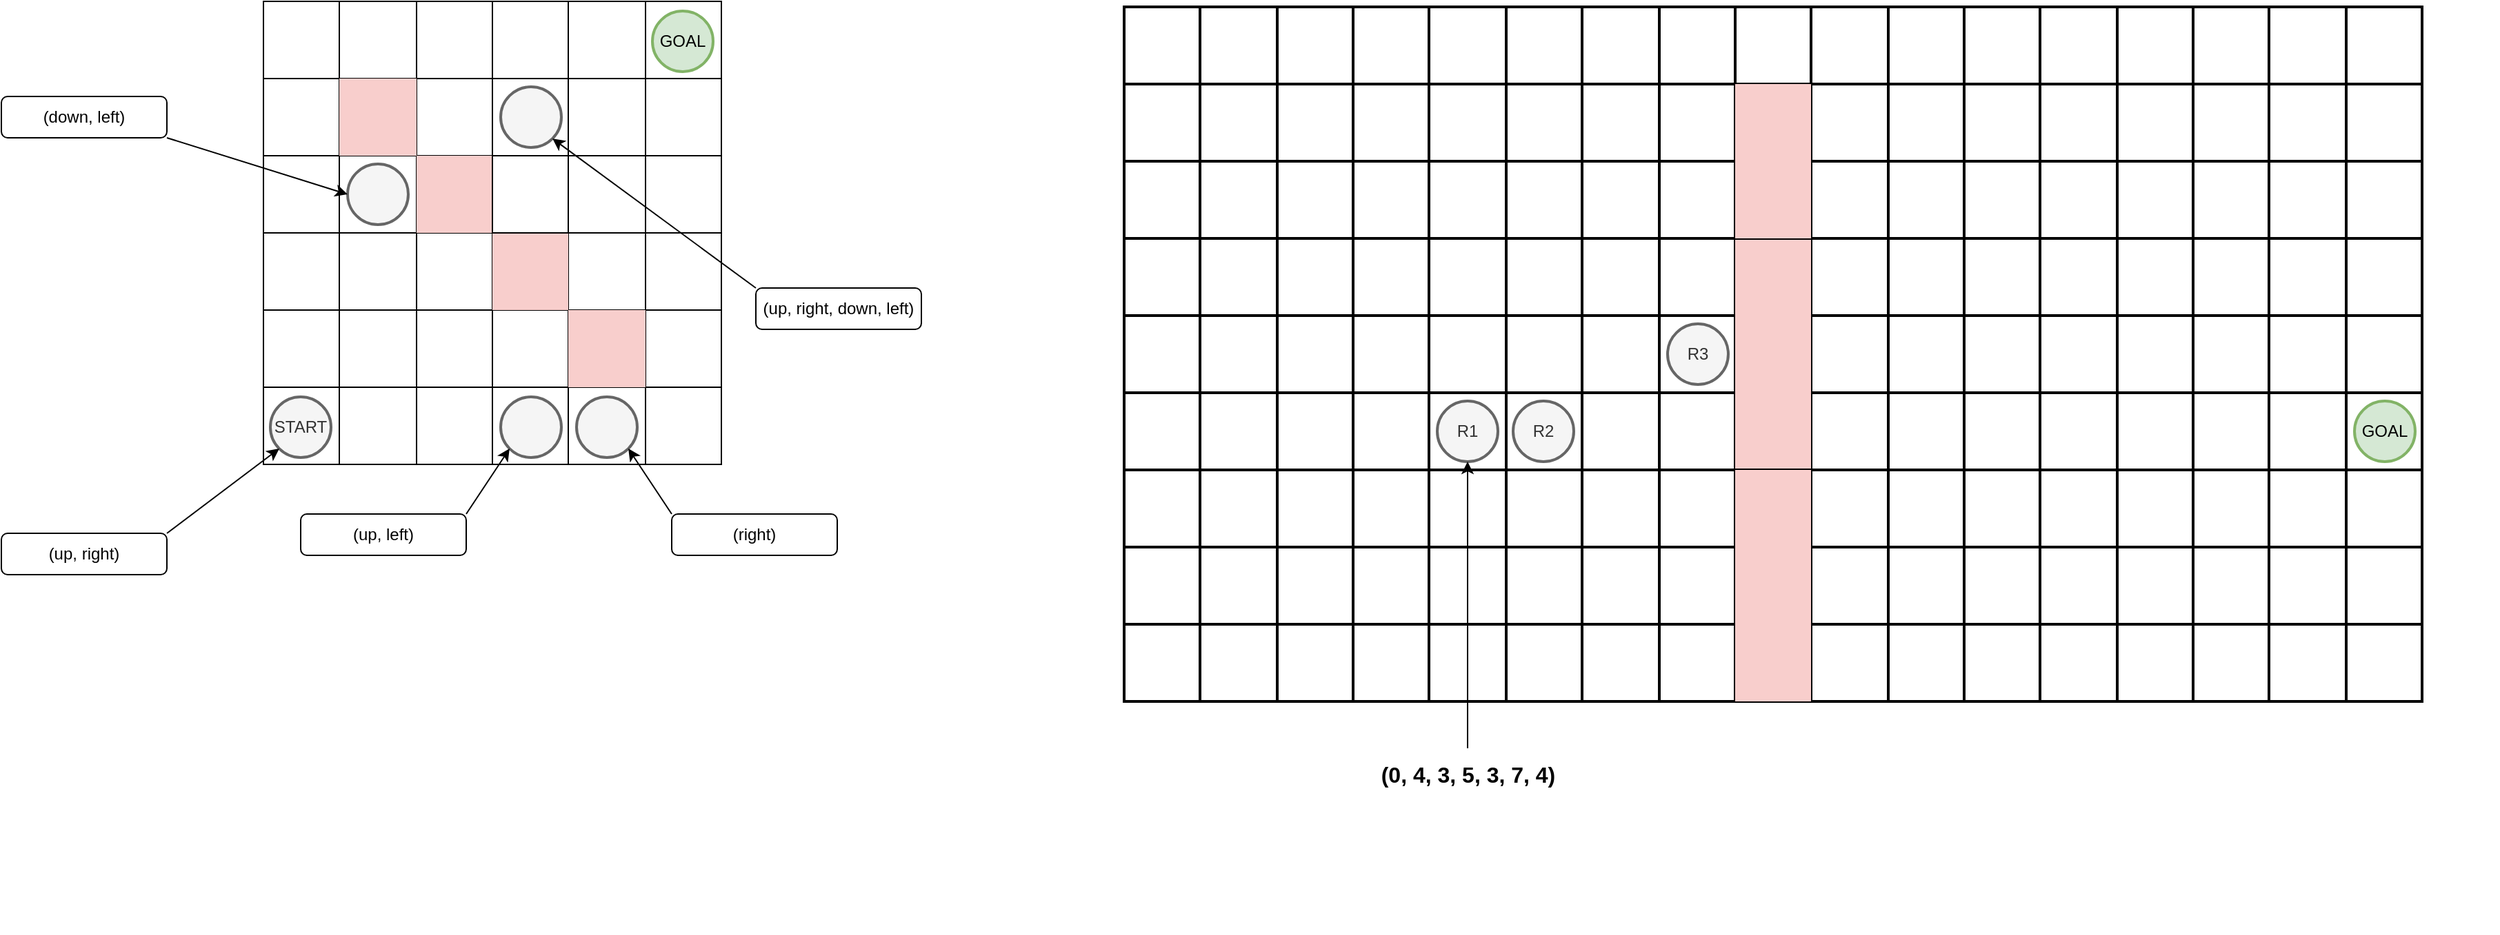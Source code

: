 <mxfile version="14.9.6" type="device" pages="2"><diagram id="BzwZmQnuF7Zn5dGmx6Wu" name="Layout"><mxGraphModel dx="1106" dy="852" grid="0" gridSize="10" guides="1" tooltips="1" connect="1" arrows="1" fold="1" page="0" pageScale="1" pageWidth="850" pageHeight="1100" math="0" shadow="0"><root><mxCell id="0"/><mxCell id="1" parent="0"/><mxCell id="BmWGu2nH-c38JoeHFxRe-3" value="" style="shape=table;html=1;whiteSpace=wrap;startSize=0;container=1;collapsible=0;childLayout=tableLayout;" parent="1" vertex="1"><mxGeometry x="334" y="327" width="166" height="168" as="geometry"/></mxCell><mxCell id="BmWGu2nH-c38JoeHFxRe-4" value="" style="shape=partialRectangle;html=1;whiteSpace=wrap;collapsible=0;dropTarget=0;pointerEvents=0;fillColor=none;top=0;left=0;bottom=0;right=0;points=[[0,0.5],[1,0.5]];portConstraint=eastwest;" parent="BmWGu2nH-c38JoeHFxRe-3" vertex="1"><mxGeometry width="166" height="56" as="geometry"/></mxCell><mxCell id="BmWGu2nH-c38JoeHFxRe-5" value="" style="shape=partialRectangle;html=1;whiteSpace=wrap;connectable=0;fillColor=none;top=0;left=0;bottom=0;right=0;overflow=hidden;pointerEvents=1;" parent="BmWGu2nH-c38JoeHFxRe-4" vertex="1"><mxGeometry width="55" height="56" as="geometry"/></mxCell><mxCell id="BmWGu2nH-c38JoeHFxRe-6" value="" style="shape=partialRectangle;html=1;whiteSpace=wrap;connectable=0;fillColor=none;top=0;left=0;bottom=0;right=0;overflow=hidden;pointerEvents=1;" parent="BmWGu2nH-c38JoeHFxRe-4" vertex="1"><mxGeometry x="55" width="56" height="56" as="geometry"/></mxCell><mxCell id="BmWGu2nH-c38JoeHFxRe-7" value="" style="shape=partialRectangle;html=1;whiteSpace=wrap;connectable=0;fillColor=none;top=0;left=0;bottom=0;right=0;overflow=hidden;pointerEvents=1;" parent="BmWGu2nH-c38JoeHFxRe-4" vertex="1"><mxGeometry x="111" width="55" height="56" as="geometry"/></mxCell><mxCell id="BmWGu2nH-c38JoeHFxRe-8" value="" style="shape=partialRectangle;html=1;whiteSpace=wrap;collapsible=0;dropTarget=0;pointerEvents=0;fillColor=none;top=0;left=0;bottom=0;right=0;points=[[0,0.5],[1,0.5]];portConstraint=eastwest;" parent="BmWGu2nH-c38JoeHFxRe-3" vertex="1"><mxGeometry y="56" width="166" height="56" as="geometry"/></mxCell><mxCell id="BmWGu2nH-c38JoeHFxRe-9" value="" style="shape=partialRectangle;html=1;whiteSpace=wrap;connectable=0;fillColor=none;top=0;left=0;bottom=0;right=0;overflow=hidden;pointerEvents=1;" parent="BmWGu2nH-c38JoeHFxRe-8" vertex="1"><mxGeometry width="55" height="56" as="geometry"/></mxCell><mxCell id="BmWGu2nH-c38JoeHFxRe-10" value="" style="shape=partialRectangle;html=1;whiteSpace=wrap;connectable=0;fillColor=none;top=0;left=0;bottom=0;right=0;overflow=hidden;pointerEvents=1;" parent="BmWGu2nH-c38JoeHFxRe-8" vertex="1"><mxGeometry x="55" width="56" height="56" as="geometry"/></mxCell><mxCell id="BmWGu2nH-c38JoeHFxRe-11" value="" style="shape=partialRectangle;html=1;whiteSpace=wrap;connectable=0;fillColor=none;top=0;left=0;bottom=0;right=0;overflow=hidden;pointerEvents=1;" parent="BmWGu2nH-c38JoeHFxRe-8" vertex="1"><mxGeometry x="111" width="55" height="56" as="geometry"/></mxCell><mxCell id="BmWGu2nH-c38JoeHFxRe-12" value="" style="shape=partialRectangle;html=1;whiteSpace=wrap;collapsible=0;dropTarget=0;pointerEvents=0;fillColor=none;top=0;left=0;bottom=0;right=0;points=[[0,0.5],[1,0.5]];portConstraint=eastwest;" parent="BmWGu2nH-c38JoeHFxRe-3" vertex="1"><mxGeometry y="112" width="166" height="56" as="geometry"/></mxCell><mxCell id="BmWGu2nH-c38JoeHFxRe-13" value="" style="shape=partialRectangle;html=1;whiteSpace=wrap;connectable=0;fillColor=none;top=0;left=0;bottom=0;right=0;overflow=hidden;pointerEvents=1;" parent="BmWGu2nH-c38JoeHFxRe-12" vertex="1"><mxGeometry width="55" height="56" as="geometry"/></mxCell><mxCell id="BmWGu2nH-c38JoeHFxRe-14" value="" style="shape=partialRectangle;html=1;whiteSpace=wrap;connectable=0;fillColor=none;top=0;left=0;bottom=0;right=0;overflow=hidden;pointerEvents=1;" parent="BmWGu2nH-c38JoeHFxRe-12" vertex="1"><mxGeometry x="55" width="56" height="56" as="geometry"/></mxCell><mxCell id="BmWGu2nH-c38JoeHFxRe-15" value="" style="shape=partialRectangle;html=1;whiteSpace=wrap;connectable=0;fillColor=none;top=0;left=0;bottom=0;right=0;overflow=hidden;pointerEvents=1;" parent="BmWGu2nH-c38JoeHFxRe-12" vertex="1"><mxGeometry x="111" width="55" height="56" as="geometry"/></mxCell><mxCell id="BmWGu2nH-c38JoeHFxRe-16" value="" style="shape=table;html=1;whiteSpace=wrap;startSize=0;container=1;collapsible=0;childLayout=tableLayout;" parent="1" vertex="1"><mxGeometry x="500" y="327" width="166" height="168" as="geometry"/></mxCell><mxCell id="BmWGu2nH-c38JoeHFxRe-17" value="" style="shape=partialRectangle;html=1;whiteSpace=wrap;collapsible=0;dropTarget=0;pointerEvents=0;fillColor=none;top=0;left=0;bottom=0;right=0;points=[[0,0.5],[1,0.5]];portConstraint=eastwest;" parent="BmWGu2nH-c38JoeHFxRe-16" vertex="1"><mxGeometry width="166" height="56" as="geometry"/></mxCell><mxCell id="BmWGu2nH-c38JoeHFxRe-18" value="" style="shape=partialRectangle;html=1;whiteSpace=wrap;connectable=0;fillColor=#f8cecc;top=0;left=0;bottom=0;right=0;overflow=hidden;pointerEvents=1;strokeColor=#b85450;" parent="BmWGu2nH-c38JoeHFxRe-17" vertex="1"><mxGeometry width="55" height="56" as="geometry"/></mxCell><mxCell id="BmWGu2nH-c38JoeHFxRe-19" value="" style="shape=partialRectangle;html=1;whiteSpace=wrap;connectable=0;fillColor=none;top=0;left=0;bottom=0;right=0;overflow=hidden;pointerEvents=1;" parent="BmWGu2nH-c38JoeHFxRe-17" vertex="1"><mxGeometry x="55" width="56" height="56" as="geometry"/></mxCell><mxCell id="BmWGu2nH-c38JoeHFxRe-20" value="" style="shape=partialRectangle;html=1;whiteSpace=wrap;connectable=0;fillColor=none;top=0;left=0;bottom=0;right=0;overflow=hidden;pointerEvents=1;" parent="BmWGu2nH-c38JoeHFxRe-17" vertex="1"><mxGeometry x="111" width="55" height="56" as="geometry"/></mxCell><mxCell id="BmWGu2nH-c38JoeHFxRe-21" value="" style="shape=partialRectangle;html=1;whiteSpace=wrap;collapsible=0;dropTarget=0;pointerEvents=0;fillColor=none;top=0;left=0;bottom=0;right=0;points=[[0,0.5],[1,0.5]];portConstraint=eastwest;" parent="BmWGu2nH-c38JoeHFxRe-16" vertex="1"><mxGeometry y="56" width="166" height="56" as="geometry"/></mxCell><mxCell id="BmWGu2nH-c38JoeHFxRe-22" value="" style="shape=partialRectangle;html=1;whiteSpace=wrap;connectable=0;fillColor=none;top=0;left=0;bottom=0;right=0;overflow=hidden;pointerEvents=1;" parent="BmWGu2nH-c38JoeHFxRe-21" vertex="1"><mxGeometry width="55" height="56" as="geometry"/></mxCell><mxCell id="BmWGu2nH-c38JoeHFxRe-23" value="" style="shape=partialRectangle;html=1;whiteSpace=wrap;connectable=0;fillColor=#f8cecc;top=0;left=0;bottom=0;right=0;overflow=hidden;pointerEvents=1;strokeColor=#b85450;" parent="BmWGu2nH-c38JoeHFxRe-21" vertex="1"><mxGeometry x="55" width="56" height="56" as="geometry"/></mxCell><mxCell id="BmWGu2nH-c38JoeHFxRe-24" value="" style="shape=partialRectangle;html=1;whiteSpace=wrap;connectable=0;fillColor=none;top=0;left=0;bottom=0;right=0;overflow=hidden;pointerEvents=1;" parent="BmWGu2nH-c38JoeHFxRe-21" vertex="1"><mxGeometry x="111" width="55" height="56" as="geometry"/></mxCell><mxCell id="BmWGu2nH-c38JoeHFxRe-25" value="" style="shape=partialRectangle;html=1;whiteSpace=wrap;collapsible=0;dropTarget=0;pointerEvents=0;fillColor=none;top=0;left=0;bottom=0;right=0;points=[[0,0.5],[1,0.5]];portConstraint=eastwest;" parent="BmWGu2nH-c38JoeHFxRe-16" vertex="1"><mxGeometry y="112" width="166" height="56" as="geometry"/></mxCell><mxCell id="BmWGu2nH-c38JoeHFxRe-26" value="" style="shape=partialRectangle;html=1;whiteSpace=wrap;connectable=0;fillColor=none;top=0;left=0;bottom=0;right=0;overflow=hidden;pointerEvents=1;" parent="BmWGu2nH-c38JoeHFxRe-25" vertex="1"><mxGeometry width="55" height="56" as="geometry"/></mxCell><mxCell id="BmWGu2nH-c38JoeHFxRe-27" value="" style="shape=partialRectangle;html=1;whiteSpace=wrap;connectable=0;fillColor=none;top=0;left=0;bottom=0;right=0;overflow=hidden;pointerEvents=1;" parent="BmWGu2nH-c38JoeHFxRe-25" vertex="1"><mxGeometry x="55" width="56" height="56" as="geometry"/></mxCell><mxCell id="BmWGu2nH-c38JoeHFxRe-28" value="" style="shape=partialRectangle;html=1;whiteSpace=wrap;connectable=0;fillColor=none;top=0;left=0;bottom=0;right=0;overflow=hidden;pointerEvents=1;" parent="BmWGu2nH-c38JoeHFxRe-25" vertex="1"><mxGeometry x="111" width="55" height="56" as="geometry"/></mxCell><mxCell id="BmWGu2nH-c38JoeHFxRe-29" value="" style="shape=table;html=1;whiteSpace=wrap;startSize=0;container=1;collapsible=0;childLayout=tableLayout;" parent="1" vertex="1"><mxGeometry x="334" y="159" width="166" height="168" as="geometry"/></mxCell><mxCell id="BmWGu2nH-c38JoeHFxRe-30" value="" style="shape=partialRectangle;html=1;whiteSpace=wrap;collapsible=0;dropTarget=0;pointerEvents=0;fillColor=none;top=0;left=0;bottom=0;right=0;points=[[0,0.5],[1,0.5]];portConstraint=eastwest;" parent="BmWGu2nH-c38JoeHFxRe-29" vertex="1"><mxGeometry width="166" height="56" as="geometry"/></mxCell><mxCell id="BmWGu2nH-c38JoeHFxRe-31" value="" style="shape=partialRectangle;html=1;whiteSpace=wrap;connectable=0;fillColor=none;top=0;left=0;bottom=0;right=0;overflow=hidden;pointerEvents=1;" parent="BmWGu2nH-c38JoeHFxRe-30" vertex="1"><mxGeometry width="55" height="56" as="geometry"/></mxCell><mxCell id="BmWGu2nH-c38JoeHFxRe-32" value="" style="shape=partialRectangle;html=1;whiteSpace=wrap;connectable=0;fillColor=none;top=0;left=0;bottom=0;right=0;overflow=hidden;pointerEvents=1;" parent="BmWGu2nH-c38JoeHFxRe-30" vertex="1"><mxGeometry x="55" width="56" height="56" as="geometry"/></mxCell><mxCell id="BmWGu2nH-c38JoeHFxRe-33" value="" style="shape=partialRectangle;html=1;whiteSpace=wrap;connectable=0;fillColor=none;top=0;left=0;bottom=0;right=0;overflow=hidden;pointerEvents=1;" parent="BmWGu2nH-c38JoeHFxRe-30" vertex="1"><mxGeometry x="111" width="55" height="56" as="geometry"/></mxCell><mxCell id="BmWGu2nH-c38JoeHFxRe-34" value="" style="shape=partialRectangle;html=1;whiteSpace=wrap;collapsible=0;dropTarget=0;pointerEvents=0;fillColor=none;top=0;left=0;bottom=0;right=0;points=[[0,0.5],[1,0.5]];portConstraint=eastwest;" parent="BmWGu2nH-c38JoeHFxRe-29" vertex="1"><mxGeometry y="56" width="166" height="56" as="geometry"/></mxCell><mxCell id="BmWGu2nH-c38JoeHFxRe-35" value="" style="shape=partialRectangle;html=1;whiteSpace=wrap;connectable=0;fillColor=none;top=0;left=0;bottom=0;right=0;overflow=hidden;pointerEvents=1;" parent="BmWGu2nH-c38JoeHFxRe-34" vertex="1"><mxGeometry width="55" height="56" as="geometry"/></mxCell><mxCell id="BmWGu2nH-c38JoeHFxRe-36" value="" style="shape=partialRectangle;html=1;whiteSpace=wrap;connectable=0;fillColor=#f8cecc;top=0;left=0;bottom=0;right=0;overflow=hidden;pointerEvents=1;strokeColor=#b85450;" parent="BmWGu2nH-c38JoeHFxRe-34" vertex="1"><mxGeometry x="55" width="56" height="56" as="geometry"/></mxCell><mxCell id="BmWGu2nH-c38JoeHFxRe-37" value="" style="shape=partialRectangle;html=1;whiteSpace=wrap;connectable=0;fillColor=none;top=0;left=0;bottom=0;right=0;overflow=hidden;pointerEvents=1;" parent="BmWGu2nH-c38JoeHFxRe-34" vertex="1"><mxGeometry x="111" width="55" height="56" as="geometry"/></mxCell><mxCell id="BmWGu2nH-c38JoeHFxRe-38" value="" style="shape=partialRectangle;html=1;whiteSpace=wrap;collapsible=0;dropTarget=0;pointerEvents=0;fillColor=none;top=0;left=0;bottom=0;right=0;points=[[0,0.5],[1,0.5]];portConstraint=eastwest;" parent="BmWGu2nH-c38JoeHFxRe-29" vertex="1"><mxGeometry y="112" width="166" height="56" as="geometry"/></mxCell><mxCell id="BmWGu2nH-c38JoeHFxRe-39" value="" style="shape=partialRectangle;html=1;whiteSpace=wrap;connectable=0;fillColor=none;top=0;left=0;bottom=0;right=0;overflow=hidden;pointerEvents=1;" parent="BmWGu2nH-c38JoeHFxRe-38" vertex="1"><mxGeometry width="55" height="56" as="geometry"/></mxCell><mxCell id="BmWGu2nH-c38JoeHFxRe-40" value="" style="shape=partialRectangle;html=1;whiteSpace=wrap;connectable=0;fillColor=none;top=0;left=0;bottom=0;right=0;overflow=hidden;pointerEvents=1;" parent="BmWGu2nH-c38JoeHFxRe-38" vertex="1"><mxGeometry x="55" width="56" height="56" as="geometry"/></mxCell><mxCell id="BmWGu2nH-c38JoeHFxRe-41" value="" style="shape=partialRectangle;html=1;whiteSpace=wrap;connectable=0;fillColor=#f8cecc;top=0;left=0;bottom=0;right=0;overflow=hidden;pointerEvents=1;strokeColor=#b85450;" parent="BmWGu2nH-c38JoeHFxRe-38" vertex="1"><mxGeometry x="111" width="55" height="56" as="geometry"/></mxCell><mxCell id="BmWGu2nH-c38JoeHFxRe-42" value="" style="shape=table;html=1;whiteSpace=wrap;startSize=0;container=1;collapsible=0;childLayout=tableLayout;" parent="1" vertex="1"><mxGeometry x="500" y="159" width="166" height="168" as="geometry"/></mxCell><mxCell id="BmWGu2nH-c38JoeHFxRe-43" value="" style="shape=partialRectangle;html=1;whiteSpace=wrap;collapsible=0;dropTarget=0;pointerEvents=0;fillColor=none;top=0;left=0;bottom=0;right=0;points=[[0,0.5],[1,0.5]];portConstraint=eastwest;" parent="BmWGu2nH-c38JoeHFxRe-42" vertex="1"><mxGeometry width="166" height="56" as="geometry"/></mxCell><mxCell id="BmWGu2nH-c38JoeHFxRe-44" value="" style="shape=partialRectangle;html=1;whiteSpace=wrap;connectable=0;fillColor=none;top=0;left=0;bottom=0;right=0;overflow=hidden;pointerEvents=1;" parent="BmWGu2nH-c38JoeHFxRe-43" vertex="1"><mxGeometry width="55" height="56" as="geometry"/></mxCell><mxCell id="BmWGu2nH-c38JoeHFxRe-45" value="" style="shape=partialRectangle;html=1;whiteSpace=wrap;connectable=0;fillColor=none;top=0;left=0;bottom=0;right=0;overflow=hidden;pointerEvents=1;" parent="BmWGu2nH-c38JoeHFxRe-43" vertex="1"><mxGeometry x="55" width="56" height="56" as="geometry"/></mxCell><mxCell id="BmWGu2nH-c38JoeHFxRe-46" value="" style="shape=partialRectangle;html=1;whiteSpace=wrap;connectable=0;fillColor=none;top=0;left=0;bottom=0;right=0;overflow=hidden;pointerEvents=1;" parent="BmWGu2nH-c38JoeHFxRe-43" vertex="1"><mxGeometry x="111" width="55" height="56" as="geometry"/></mxCell><mxCell id="BmWGu2nH-c38JoeHFxRe-47" value="" style="shape=partialRectangle;html=1;whiteSpace=wrap;collapsible=0;dropTarget=0;pointerEvents=0;fillColor=none;top=0;left=0;bottom=0;right=0;points=[[0,0.5],[1,0.5]];portConstraint=eastwest;" parent="BmWGu2nH-c38JoeHFxRe-42" vertex="1"><mxGeometry y="56" width="166" height="56" as="geometry"/></mxCell><mxCell id="BmWGu2nH-c38JoeHFxRe-48" value="" style="shape=partialRectangle;html=1;whiteSpace=wrap;connectable=0;fillColor=none;top=0;left=0;bottom=0;right=0;overflow=hidden;pointerEvents=1;" parent="BmWGu2nH-c38JoeHFxRe-47" vertex="1"><mxGeometry width="55" height="56" as="geometry"/></mxCell><mxCell id="BmWGu2nH-c38JoeHFxRe-49" value="" style="shape=partialRectangle;html=1;whiteSpace=wrap;connectable=0;fillColor=none;top=0;left=0;bottom=0;right=0;overflow=hidden;pointerEvents=1;" parent="BmWGu2nH-c38JoeHFxRe-47" vertex="1"><mxGeometry x="55" width="56" height="56" as="geometry"/></mxCell><mxCell id="BmWGu2nH-c38JoeHFxRe-50" value="" style="shape=partialRectangle;html=1;whiteSpace=wrap;connectable=0;fillColor=none;top=0;left=0;bottom=0;right=0;overflow=hidden;pointerEvents=1;" parent="BmWGu2nH-c38JoeHFxRe-47" vertex="1"><mxGeometry x="111" width="55" height="56" as="geometry"/></mxCell><mxCell id="BmWGu2nH-c38JoeHFxRe-51" value="" style="shape=partialRectangle;html=1;whiteSpace=wrap;collapsible=0;dropTarget=0;pointerEvents=0;fillColor=none;top=0;left=0;bottom=0;right=0;points=[[0,0.5],[1,0.5]];portConstraint=eastwest;" parent="BmWGu2nH-c38JoeHFxRe-42" vertex="1"><mxGeometry y="112" width="166" height="56" as="geometry"/></mxCell><mxCell id="BmWGu2nH-c38JoeHFxRe-52" value="" style="shape=partialRectangle;html=1;whiteSpace=wrap;connectable=0;fillColor=none;top=0;left=0;bottom=0;right=0;overflow=hidden;pointerEvents=1;" parent="BmWGu2nH-c38JoeHFxRe-51" vertex="1"><mxGeometry width="55" height="56" as="geometry"/></mxCell><mxCell id="BmWGu2nH-c38JoeHFxRe-53" value="" style="shape=partialRectangle;html=1;whiteSpace=wrap;connectable=0;fillColor=none;top=0;left=0;bottom=0;right=0;overflow=hidden;pointerEvents=1;" parent="BmWGu2nH-c38JoeHFxRe-51" vertex="1"><mxGeometry x="55" width="56" height="56" as="geometry"/></mxCell><mxCell id="BmWGu2nH-c38JoeHFxRe-54" value="" style="shape=partialRectangle;html=1;whiteSpace=wrap;connectable=0;fillColor=none;top=0;left=0;bottom=0;right=0;overflow=hidden;pointerEvents=1;" parent="BmWGu2nH-c38JoeHFxRe-51" vertex="1"><mxGeometry x="111" width="55" height="56" as="geometry"/></mxCell><mxCell id="BmWGu2nH-c38JoeHFxRe-59" value="START" style="ellipse;whiteSpace=wrap;html=1;aspect=fixed;fillColor=#f5f5f5;strokeColor=#666666;fontColor=#333333;strokeWidth=2;" parent="1" vertex="1"><mxGeometry x="339" y="446" width="44" height="44" as="geometry"/></mxCell><mxCell id="BmWGu2nH-c38JoeHFxRe-60" value="GOAL" style="ellipse;whiteSpace=wrap;html=1;aspect=fixed;fillColor=#d5e8d4;strokeColor=#82b366;strokeWidth=2;" parent="1" vertex="1"><mxGeometry x="616" y="166" width="44" height="44" as="geometry"/></mxCell><mxCell id="BmWGu2nH-c38JoeHFxRe-63" style="rounded=0;orthogonalLoop=1;jettySize=auto;html=1;exitX=1;exitY=0;exitDx=0;exitDy=0;entryX=0;entryY=1;entryDx=0;entryDy=0;" parent="1" source="BmWGu2nH-c38JoeHFxRe-62" target="BmWGu2nH-c38JoeHFxRe-59" edge="1"><mxGeometry relative="1" as="geometry"/></mxCell><mxCell id="BmWGu2nH-c38JoeHFxRe-62" value="(up, right)" style="rounded=1;whiteSpace=wrap;html=1;" parent="1" vertex="1"><mxGeometry x="144" y="545" width="120" height="30" as="geometry"/></mxCell><mxCell id="BmWGu2nH-c38JoeHFxRe-64" value="" style="ellipse;whiteSpace=wrap;html=1;aspect=fixed;fillColor=#f5f5f5;strokeColor=#666666;fontColor=#333333;strokeWidth=2;" parent="1" vertex="1"><mxGeometry x="506" y="221" width="44" height="44" as="geometry"/></mxCell><mxCell id="BmWGu2nH-c38JoeHFxRe-66" style="edgeStyle=none;rounded=0;orthogonalLoop=1;jettySize=auto;html=1;exitX=0;exitY=0;exitDx=0;exitDy=0;entryX=1;entryY=1;entryDx=0;entryDy=0;" parent="1" source="BmWGu2nH-c38JoeHFxRe-65" target="BmWGu2nH-c38JoeHFxRe-64" edge="1"><mxGeometry relative="1" as="geometry"/></mxCell><mxCell id="BmWGu2nH-c38JoeHFxRe-65" value="(up, right, down, left)" style="rounded=1;whiteSpace=wrap;html=1;" parent="1" vertex="1"><mxGeometry x="691" y="367" width="120" height="30" as="geometry"/></mxCell><mxCell id="BmWGu2nH-c38JoeHFxRe-67" value="" style="ellipse;whiteSpace=wrap;html=1;aspect=fixed;fillColor=#f5f5f5;strokeColor=#666666;fontColor=#333333;strokeWidth=2;" parent="1" vertex="1"><mxGeometry x="395" y="277" width="44" height="44" as="geometry"/></mxCell><mxCell id="BmWGu2nH-c38JoeHFxRe-70" style="edgeStyle=none;rounded=0;orthogonalLoop=1;jettySize=auto;html=1;exitX=1;exitY=1;exitDx=0;exitDy=0;entryX=0;entryY=0.5;entryDx=0;entryDy=0;" parent="1" source="BmWGu2nH-c38JoeHFxRe-68" target="BmWGu2nH-c38JoeHFxRe-67" edge="1"><mxGeometry relative="1" as="geometry"/></mxCell><mxCell id="BmWGu2nH-c38JoeHFxRe-68" value="(down, left)" style="rounded=1;whiteSpace=wrap;html=1;" parent="1" vertex="1"><mxGeometry x="144" y="228" width="120" height="30" as="geometry"/></mxCell><mxCell id="BmWGu2nH-c38JoeHFxRe-71" value="" style="ellipse;whiteSpace=wrap;html=1;aspect=fixed;fillColor=#f5f5f5;strokeColor=#666666;fontColor=#333333;strokeWidth=2;" parent="1" vertex="1"><mxGeometry x="561" y="446" width="44" height="44" as="geometry"/></mxCell><mxCell id="BmWGu2nH-c38JoeHFxRe-72" value="" style="ellipse;whiteSpace=wrap;html=1;aspect=fixed;fillColor=#f5f5f5;strokeColor=#666666;fontColor=#333333;strokeWidth=2;" parent="1" vertex="1"><mxGeometry x="506" y="446" width="44" height="44" as="geometry"/></mxCell><mxCell id="BmWGu2nH-c38JoeHFxRe-74" style="edgeStyle=none;rounded=0;orthogonalLoop=1;jettySize=auto;html=1;exitX=0;exitY=0;exitDx=0;exitDy=0;entryX=1;entryY=1;entryDx=0;entryDy=0;" parent="1" source="BmWGu2nH-c38JoeHFxRe-73" target="BmWGu2nH-c38JoeHFxRe-71" edge="1"><mxGeometry relative="1" as="geometry"/></mxCell><mxCell id="BmWGu2nH-c38JoeHFxRe-73" value="(right)" style="rounded=1;whiteSpace=wrap;html=1;" parent="1" vertex="1"><mxGeometry x="630" y="531" width="120" height="30" as="geometry"/></mxCell><mxCell id="BmWGu2nH-c38JoeHFxRe-76" style="edgeStyle=none;rounded=0;orthogonalLoop=1;jettySize=auto;html=1;exitX=1;exitY=0;exitDx=0;exitDy=0;entryX=0;entryY=1;entryDx=0;entryDy=0;" parent="1" source="BmWGu2nH-c38JoeHFxRe-75" target="BmWGu2nH-c38JoeHFxRe-72" edge="1"><mxGeometry relative="1" as="geometry"/></mxCell><mxCell id="BmWGu2nH-c38JoeHFxRe-75" value="(up, left)" style="rounded=1;whiteSpace=wrap;html=1;" parent="1" vertex="1"><mxGeometry x="361" y="531" width="120" height="30" as="geometry"/></mxCell><mxCell id="BmWGu2nH-c38JoeHFxRe-77" value="" style="shape=table;html=1;whiteSpace=wrap;startSize=0;container=1;collapsible=0;childLayout=tableLayout;strokeWidth=2;" parent="1" vertex="1"><mxGeometry x="958" y="331" width="166" height="168" as="geometry"/></mxCell><mxCell id="BmWGu2nH-c38JoeHFxRe-78" value="" style="shape=partialRectangle;html=1;whiteSpace=wrap;collapsible=0;dropTarget=0;pointerEvents=0;fillColor=none;top=0;left=0;bottom=0;right=0;points=[[0,0.5],[1,0.5]];portConstraint=eastwest;strokeWidth=2;" parent="BmWGu2nH-c38JoeHFxRe-77" vertex="1"><mxGeometry width="166" height="56" as="geometry"/></mxCell><mxCell id="BmWGu2nH-c38JoeHFxRe-79" value="" style="shape=partialRectangle;html=1;whiteSpace=wrap;connectable=0;fillColor=none;top=0;left=0;bottom=0;right=0;overflow=hidden;pointerEvents=1;strokeWidth=2;" parent="BmWGu2nH-c38JoeHFxRe-78" vertex="1"><mxGeometry width="55" height="56" as="geometry"/></mxCell><mxCell id="BmWGu2nH-c38JoeHFxRe-80" value="" style="shape=partialRectangle;html=1;whiteSpace=wrap;connectable=0;fillColor=none;top=0;left=0;bottom=0;right=0;overflow=hidden;pointerEvents=1;strokeWidth=2;" parent="BmWGu2nH-c38JoeHFxRe-78" vertex="1"><mxGeometry x="55" width="56" height="56" as="geometry"/></mxCell><mxCell id="BmWGu2nH-c38JoeHFxRe-81" value="" style="shape=partialRectangle;html=1;whiteSpace=wrap;connectable=0;fillColor=none;top=0;left=0;bottom=0;right=0;overflow=hidden;pointerEvents=1;strokeWidth=2;" parent="BmWGu2nH-c38JoeHFxRe-78" vertex="1"><mxGeometry x="111" width="55" height="56" as="geometry"/></mxCell><mxCell id="BmWGu2nH-c38JoeHFxRe-82" value="" style="shape=partialRectangle;html=1;whiteSpace=wrap;collapsible=0;dropTarget=0;pointerEvents=0;fillColor=none;top=0;left=0;bottom=0;right=0;points=[[0,0.5],[1,0.5]];portConstraint=eastwest;strokeWidth=2;" parent="BmWGu2nH-c38JoeHFxRe-77" vertex="1"><mxGeometry y="56" width="166" height="56" as="geometry"/></mxCell><mxCell id="BmWGu2nH-c38JoeHFxRe-83" value="" style="shape=partialRectangle;html=1;whiteSpace=wrap;connectable=0;fillColor=none;top=0;left=0;bottom=0;right=0;overflow=hidden;pointerEvents=1;strokeWidth=2;" parent="BmWGu2nH-c38JoeHFxRe-82" vertex="1"><mxGeometry width="55" height="56" as="geometry"/></mxCell><mxCell id="BmWGu2nH-c38JoeHFxRe-84" value="" style="shape=partialRectangle;html=1;whiteSpace=wrap;connectable=0;fillColor=none;top=0;left=0;bottom=0;right=0;overflow=hidden;pointerEvents=1;strokeWidth=2;" parent="BmWGu2nH-c38JoeHFxRe-82" vertex="1"><mxGeometry x="55" width="56" height="56" as="geometry"/></mxCell><mxCell id="BmWGu2nH-c38JoeHFxRe-85" value="" style="shape=partialRectangle;html=1;whiteSpace=wrap;connectable=0;fillColor=none;top=0;left=0;bottom=0;right=0;overflow=hidden;pointerEvents=1;strokeWidth=2;" parent="BmWGu2nH-c38JoeHFxRe-82" vertex="1"><mxGeometry x="111" width="55" height="56" as="geometry"/></mxCell><mxCell id="BmWGu2nH-c38JoeHFxRe-86" value="" style="shape=partialRectangle;html=1;whiteSpace=wrap;collapsible=0;dropTarget=0;pointerEvents=0;fillColor=none;top=0;left=0;bottom=0;right=0;points=[[0,0.5],[1,0.5]];portConstraint=eastwest;strokeWidth=2;" parent="BmWGu2nH-c38JoeHFxRe-77" vertex="1"><mxGeometry y="112" width="166" height="56" as="geometry"/></mxCell><mxCell id="BmWGu2nH-c38JoeHFxRe-87" value="" style="shape=partialRectangle;html=1;whiteSpace=wrap;connectable=0;fillColor=none;top=0;left=0;bottom=0;right=0;overflow=hidden;pointerEvents=1;strokeWidth=2;" parent="BmWGu2nH-c38JoeHFxRe-86" vertex="1"><mxGeometry width="55" height="56" as="geometry"/></mxCell><mxCell id="BmWGu2nH-c38JoeHFxRe-88" value="" style="shape=partialRectangle;html=1;whiteSpace=wrap;connectable=0;fillColor=none;top=0;left=0;bottom=0;right=0;overflow=hidden;pointerEvents=1;strokeWidth=2;" parent="BmWGu2nH-c38JoeHFxRe-86" vertex="1"><mxGeometry x="55" width="56" height="56" as="geometry"/></mxCell><mxCell id="BmWGu2nH-c38JoeHFxRe-89" value="" style="shape=partialRectangle;html=1;whiteSpace=wrap;connectable=0;fillColor=none;top=0;left=0;bottom=0;right=0;overflow=hidden;pointerEvents=1;strokeWidth=2;" parent="BmWGu2nH-c38JoeHFxRe-86" vertex="1"><mxGeometry x="111" width="55" height="56" as="geometry"/></mxCell><mxCell id="BmWGu2nH-c38JoeHFxRe-90" value="" style="shape=table;html=1;whiteSpace=wrap;startSize=0;container=1;collapsible=0;childLayout=tableLayout;strokeWidth=2;" parent="1" vertex="1"><mxGeometry x="1124" y="331" width="166" height="168" as="geometry"/></mxCell><mxCell id="BmWGu2nH-c38JoeHFxRe-91" value="" style="shape=partialRectangle;html=1;whiteSpace=wrap;collapsible=0;dropTarget=0;pointerEvents=0;fillColor=none;top=0;left=0;bottom=0;right=0;points=[[0,0.5],[1,0.5]];portConstraint=eastwest;strokeWidth=2;" parent="BmWGu2nH-c38JoeHFxRe-90" vertex="1"><mxGeometry width="166" height="56" as="geometry"/></mxCell><mxCell id="BmWGu2nH-c38JoeHFxRe-92" value="" style="shape=partialRectangle;html=1;whiteSpace=wrap;connectable=0;fillColor=none;top=0;left=0;bottom=0;right=0;overflow=hidden;pointerEvents=1;strokeWidth=2;" parent="BmWGu2nH-c38JoeHFxRe-91" vertex="1"><mxGeometry width="55" height="56" as="geometry"/></mxCell><mxCell id="BmWGu2nH-c38JoeHFxRe-93" value="" style="shape=partialRectangle;html=1;whiteSpace=wrap;connectable=0;fillColor=none;top=0;left=0;bottom=0;right=0;overflow=hidden;pointerEvents=1;strokeWidth=2;" parent="BmWGu2nH-c38JoeHFxRe-91" vertex="1"><mxGeometry x="55" width="56" height="56" as="geometry"/></mxCell><mxCell id="BmWGu2nH-c38JoeHFxRe-94" value="" style="shape=partialRectangle;html=1;whiteSpace=wrap;connectable=0;fillColor=none;top=0;left=0;bottom=0;right=0;overflow=hidden;pointerEvents=1;strokeWidth=2;" parent="BmWGu2nH-c38JoeHFxRe-91" vertex="1"><mxGeometry x="111" width="55" height="56" as="geometry"/></mxCell><mxCell id="BmWGu2nH-c38JoeHFxRe-95" value="" style="shape=partialRectangle;html=1;whiteSpace=wrap;collapsible=0;dropTarget=0;pointerEvents=0;fillColor=none;top=0;left=0;bottom=0;right=0;points=[[0,0.5],[1,0.5]];portConstraint=eastwest;strokeWidth=2;" parent="BmWGu2nH-c38JoeHFxRe-90" vertex="1"><mxGeometry y="56" width="166" height="56" as="geometry"/></mxCell><mxCell id="BmWGu2nH-c38JoeHFxRe-96" value="" style="shape=partialRectangle;html=1;whiteSpace=wrap;connectable=0;fillColor=none;top=0;left=0;bottom=0;right=0;overflow=hidden;pointerEvents=1;strokeWidth=2;" parent="BmWGu2nH-c38JoeHFxRe-95" vertex="1"><mxGeometry width="55" height="56" as="geometry"/></mxCell><mxCell id="BmWGu2nH-c38JoeHFxRe-97" value="" style="shape=partialRectangle;html=1;whiteSpace=wrap;connectable=0;fillColor=none;top=0;left=0;bottom=0;right=0;overflow=hidden;pointerEvents=1;strokeWidth=2;" parent="BmWGu2nH-c38JoeHFxRe-95" vertex="1"><mxGeometry x="55" width="56" height="56" as="geometry"/></mxCell><mxCell id="BmWGu2nH-c38JoeHFxRe-98" value="" style="shape=partialRectangle;html=1;whiteSpace=wrap;connectable=0;fillColor=none;top=0;left=0;bottom=0;right=0;overflow=hidden;pointerEvents=1;strokeWidth=2;" parent="BmWGu2nH-c38JoeHFxRe-95" vertex="1"><mxGeometry x="111" width="55" height="56" as="geometry"/></mxCell><mxCell id="BmWGu2nH-c38JoeHFxRe-99" value="" style="shape=partialRectangle;html=1;whiteSpace=wrap;collapsible=0;dropTarget=0;pointerEvents=0;fillColor=none;top=0;left=0;bottom=0;right=0;points=[[0,0.5],[1,0.5]];portConstraint=eastwest;strokeWidth=2;" parent="BmWGu2nH-c38JoeHFxRe-90" vertex="1"><mxGeometry y="112" width="166" height="56" as="geometry"/></mxCell><mxCell id="BmWGu2nH-c38JoeHFxRe-100" value="" style="shape=partialRectangle;html=1;whiteSpace=wrap;connectable=0;fillColor=none;top=0;left=0;bottom=0;right=0;overflow=hidden;pointerEvents=1;strokeWidth=2;" parent="BmWGu2nH-c38JoeHFxRe-99" vertex="1"><mxGeometry width="55" height="56" as="geometry"/></mxCell><mxCell id="BmWGu2nH-c38JoeHFxRe-101" value="" style="shape=partialRectangle;html=1;whiteSpace=wrap;connectable=0;fillColor=none;top=0;left=0;bottom=0;right=0;overflow=hidden;pointerEvents=1;strokeWidth=2;" parent="BmWGu2nH-c38JoeHFxRe-99" vertex="1"><mxGeometry x="55" width="56" height="56" as="geometry"/></mxCell><mxCell id="BmWGu2nH-c38JoeHFxRe-102" value="" style="shape=partialRectangle;html=1;whiteSpace=wrap;connectable=0;fillColor=none;top=0;left=0;bottom=0;right=0;overflow=hidden;pointerEvents=1;strokeWidth=2;" parent="BmWGu2nH-c38JoeHFxRe-99" vertex="1"><mxGeometry x="111" width="55" height="56" as="geometry"/></mxCell><mxCell id="BmWGu2nH-c38JoeHFxRe-103" value="" style="shape=table;html=1;whiteSpace=wrap;startSize=0;container=1;collapsible=0;childLayout=tableLayout;strokeWidth=2;" parent="1" vertex="1"><mxGeometry x="958" y="163" width="166" height="168" as="geometry"/></mxCell><mxCell id="BmWGu2nH-c38JoeHFxRe-104" value="" style="shape=partialRectangle;html=1;whiteSpace=wrap;collapsible=0;dropTarget=0;pointerEvents=0;fillColor=none;top=0;left=0;bottom=0;right=0;points=[[0,0.5],[1,0.5]];portConstraint=eastwest;strokeWidth=2;" parent="BmWGu2nH-c38JoeHFxRe-103" vertex="1"><mxGeometry width="166" height="56" as="geometry"/></mxCell><mxCell id="BmWGu2nH-c38JoeHFxRe-105" value="" style="shape=partialRectangle;html=1;whiteSpace=wrap;connectable=0;fillColor=none;top=0;left=0;bottom=0;right=0;overflow=hidden;pointerEvents=1;strokeWidth=2;" parent="BmWGu2nH-c38JoeHFxRe-104" vertex="1"><mxGeometry width="55" height="56" as="geometry"/></mxCell><mxCell id="BmWGu2nH-c38JoeHFxRe-106" value="" style="shape=partialRectangle;html=1;whiteSpace=wrap;connectable=0;fillColor=none;top=0;left=0;bottom=0;right=0;overflow=hidden;pointerEvents=1;strokeWidth=2;" parent="BmWGu2nH-c38JoeHFxRe-104" vertex="1"><mxGeometry x="55" width="56" height="56" as="geometry"/></mxCell><mxCell id="BmWGu2nH-c38JoeHFxRe-107" value="" style="shape=partialRectangle;html=1;whiteSpace=wrap;connectable=0;fillColor=none;top=0;left=0;bottom=0;right=0;overflow=hidden;pointerEvents=1;strokeWidth=2;" parent="BmWGu2nH-c38JoeHFxRe-104" vertex="1"><mxGeometry x="111" width="55" height="56" as="geometry"/></mxCell><mxCell id="BmWGu2nH-c38JoeHFxRe-108" value="" style="shape=partialRectangle;html=1;whiteSpace=wrap;collapsible=0;dropTarget=0;pointerEvents=0;fillColor=none;top=0;left=0;bottom=0;right=0;points=[[0,0.5],[1,0.5]];portConstraint=eastwest;strokeWidth=2;" parent="BmWGu2nH-c38JoeHFxRe-103" vertex="1"><mxGeometry y="56" width="166" height="56" as="geometry"/></mxCell><mxCell id="BmWGu2nH-c38JoeHFxRe-109" value="" style="shape=partialRectangle;html=1;whiteSpace=wrap;connectable=0;fillColor=none;top=0;left=0;bottom=0;right=0;overflow=hidden;pointerEvents=1;strokeWidth=2;" parent="BmWGu2nH-c38JoeHFxRe-108" vertex="1"><mxGeometry width="55" height="56" as="geometry"/></mxCell><mxCell id="BmWGu2nH-c38JoeHFxRe-110" value="" style="shape=partialRectangle;html=1;whiteSpace=wrap;connectable=0;fillColor=none;top=0;left=0;bottom=0;right=0;overflow=hidden;pointerEvents=1;strokeWidth=2;" parent="BmWGu2nH-c38JoeHFxRe-108" vertex="1"><mxGeometry x="55" width="56" height="56" as="geometry"/></mxCell><mxCell id="BmWGu2nH-c38JoeHFxRe-111" value="" style="shape=partialRectangle;html=1;whiteSpace=wrap;connectable=0;fillColor=none;top=0;left=0;bottom=0;right=0;overflow=hidden;pointerEvents=1;strokeWidth=2;" parent="BmWGu2nH-c38JoeHFxRe-108" vertex="1"><mxGeometry x="111" width="55" height="56" as="geometry"/></mxCell><mxCell id="BmWGu2nH-c38JoeHFxRe-112" value="" style="shape=partialRectangle;html=1;whiteSpace=wrap;collapsible=0;dropTarget=0;pointerEvents=0;fillColor=none;top=0;left=0;bottom=0;right=0;points=[[0,0.5],[1,0.5]];portConstraint=eastwest;strokeWidth=2;" parent="BmWGu2nH-c38JoeHFxRe-103" vertex="1"><mxGeometry y="112" width="166" height="56" as="geometry"/></mxCell><mxCell id="BmWGu2nH-c38JoeHFxRe-113" value="" style="shape=partialRectangle;html=1;whiteSpace=wrap;connectable=0;fillColor=none;top=0;left=0;bottom=0;right=0;overflow=hidden;pointerEvents=1;strokeWidth=2;" parent="BmWGu2nH-c38JoeHFxRe-112" vertex="1"><mxGeometry width="55" height="56" as="geometry"/></mxCell><mxCell id="BmWGu2nH-c38JoeHFxRe-114" value="" style="shape=partialRectangle;html=1;whiteSpace=wrap;connectable=0;fillColor=none;top=0;left=0;bottom=0;right=0;overflow=hidden;pointerEvents=1;strokeWidth=2;" parent="BmWGu2nH-c38JoeHFxRe-112" vertex="1"><mxGeometry x="55" width="56" height="56" as="geometry"/></mxCell><mxCell id="BmWGu2nH-c38JoeHFxRe-115" value="" style="shape=partialRectangle;html=1;whiteSpace=wrap;connectable=0;fillColor=none;top=0;left=0;bottom=0;right=0;overflow=hidden;pointerEvents=1;strokeWidth=2;" parent="BmWGu2nH-c38JoeHFxRe-112" vertex="1"><mxGeometry x="111" width="55" height="56" as="geometry"/></mxCell><mxCell id="BmWGu2nH-c38JoeHFxRe-116" value="" style="shape=table;html=1;whiteSpace=wrap;startSize=0;container=1;collapsible=0;childLayout=tableLayout;strokeWidth=2;" parent="1" vertex="1"><mxGeometry x="1124" y="163" width="166" height="168" as="geometry"/></mxCell><mxCell id="BmWGu2nH-c38JoeHFxRe-117" value="" style="shape=partialRectangle;html=1;whiteSpace=wrap;collapsible=0;dropTarget=0;pointerEvents=0;fillColor=none;top=0;left=0;bottom=0;right=0;points=[[0,0.5],[1,0.5]];portConstraint=eastwest;strokeWidth=2;" parent="BmWGu2nH-c38JoeHFxRe-116" vertex="1"><mxGeometry width="166" height="56" as="geometry"/></mxCell><mxCell id="BmWGu2nH-c38JoeHFxRe-118" value="" style="shape=partialRectangle;html=1;whiteSpace=wrap;connectable=0;fillColor=none;top=0;left=0;bottom=0;right=0;overflow=hidden;pointerEvents=1;strokeWidth=2;" parent="BmWGu2nH-c38JoeHFxRe-117" vertex="1"><mxGeometry width="55" height="56" as="geometry"/></mxCell><mxCell id="BmWGu2nH-c38JoeHFxRe-119" value="" style="shape=partialRectangle;html=1;whiteSpace=wrap;connectable=0;fillColor=none;top=0;left=0;bottom=0;right=0;overflow=hidden;pointerEvents=1;strokeWidth=2;" parent="BmWGu2nH-c38JoeHFxRe-117" vertex="1"><mxGeometry x="55" width="56" height="56" as="geometry"/></mxCell><mxCell id="BmWGu2nH-c38JoeHFxRe-120" value="" style="shape=partialRectangle;html=1;whiteSpace=wrap;connectable=0;fillColor=none;top=0;left=0;bottom=0;right=0;overflow=hidden;pointerEvents=1;strokeWidth=2;" parent="BmWGu2nH-c38JoeHFxRe-117" vertex="1"><mxGeometry x="111" width="55" height="56" as="geometry"/></mxCell><mxCell id="BmWGu2nH-c38JoeHFxRe-121" value="" style="shape=partialRectangle;html=1;whiteSpace=wrap;collapsible=0;dropTarget=0;pointerEvents=0;fillColor=none;top=0;left=0;bottom=0;right=0;points=[[0,0.5],[1,0.5]];portConstraint=eastwest;strokeWidth=2;" parent="BmWGu2nH-c38JoeHFxRe-116" vertex="1"><mxGeometry y="56" width="166" height="56" as="geometry"/></mxCell><mxCell id="BmWGu2nH-c38JoeHFxRe-122" value="" style="shape=partialRectangle;html=1;whiteSpace=wrap;connectable=0;fillColor=none;top=0;left=0;bottom=0;right=0;overflow=hidden;pointerEvents=1;strokeWidth=2;" parent="BmWGu2nH-c38JoeHFxRe-121" vertex="1"><mxGeometry width="55" height="56" as="geometry"/></mxCell><mxCell id="BmWGu2nH-c38JoeHFxRe-123" value="" style="shape=partialRectangle;html=1;whiteSpace=wrap;connectable=0;fillColor=none;top=0;left=0;bottom=0;right=0;overflow=hidden;pointerEvents=1;strokeWidth=2;" parent="BmWGu2nH-c38JoeHFxRe-121" vertex="1"><mxGeometry x="55" width="56" height="56" as="geometry"/></mxCell><mxCell id="BmWGu2nH-c38JoeHFxRe-124" value="" style="shape=partialRectangle;html=1;whiteSpace=wrap;connectable=0;fillColor=none;top=0;left=0;bottom=0;right=0;overflow=hidden;pointerEvents=1;strokeWidth=2;" parent="BmWGu2nH-c38JoeHFxRe-121" vertex="1"><mxGeometry x="111" width="55" height="56" as="geometry"/></mxCell><mxCell id="BmWGu2nH-c38JoeHFxRe-125" value="" style="shape=partialRectangle;html=1;whiteSpace=wrap;collapsible=0;dropTarget=0;pointerEvents=0;fillColor=none;top=0;left=0;bottom=0;right=0;points=[[0,0.5],[1,0.5]];portConstraint=eastwest;strokeWidth=2;" parent="BmWGu2nH-c38JoeHFxRe-116" vertex="1"><mxGeometry y="112" width="166" height="56" as="geometry"/></mxCell><mxCell id="BmWGu2nH-c38JoeHFxRe-126" value="" style="shape=partialRectangle;html=1;whiteSpace=wrap;connectable=0;fillColor=none;top=0;left=0;bottom=0;right=0;overflow=hidden;pointerEvents=1;strokeWidth=2;" parent="BmWGu2nH-c38JoeHFxRe-125" vertex="1"><mxGeometry width="55" height="56" as="geometry"/></mxCell><mxCell id="BmWGu2nH-c38JoeHFxRe-127" value="" style="shape=partialRectangle;html=1;whiteSpace=wrap;connectable=0;fillColor=none;top=0;left=0;bottom=0;right=0;overflow=hidden;pointerEvents=1;strokeWidth=2;" parent="BmWGu2nH-c38JoeHFxRe-125" vertex="1"><mxGeometry x="55" width="56" height="56" as="geometry"/></mxCell><mxCell id="BmWGu2nH-c38JoeHFxRe-128" value="" style="shape=partialRectangle;html=1;whiteSpace=wrap;connectable=0;fillColor=none;top=0;left=0;bottom=0;right=0;overflow=hidden;pointerEvents=1;strokeWidth=2;" parent="BmWGu2nH-c38JoeHFxRe-125" vertex="1"><mxGeometry x="111" width="55" height="56" as="geometry"/></mxCell><mxCell id="BmWGu2nH-c38JoeHFxRe-140" value="" style="shape=table;html=1;whiteSpace=wrap;startSize=0;container=1;collapsible=0;childLayout=tableLayout;strokeWidth=2;" parent="1" vertex="1"><mxGeometry x="1235" y="331" width="166" height="168" as="geometry"/></mxCell><mxCell id="BmWGu2nH-c38JoeHFxRe-141" value="" style="shape=partialRectangle;html=1;whiteSpace=wrap;collapsible=0;dropTarget=0;pointerEvents=0;fillColor=none;top=0;left=0;bottom=0;right=0;points=[[0,0.5],[1,0.5]];portConstraint=eastwest;strokeWidth=2;" parent="BmWGu2nH-c38JoeHFxRe-140" vertex="1"><mxGeometry width="166" height="56" as="geometry"/></mxCell><mxCell id="BmWGu2nH-c38JoeHFxRe-142" value="" style="shape=partialRectangle;html=1;whiteSpace=wrap;connectable=0;fillColor=none;top=0;left=0;bottom=0;right=0;overflow=hidden;pointerEvents=1;strokeWidth=2;" parent="BmWGu2nH-c38JoeHFxRe-141" vertex="1"><mxGeometry width="55" height="56" as="geometry"/></mxCell><mxCell id="BmWGu2nH-c38JoeHFxRe-143" value="" style="shape=partialRectangle;html=1;whiteSpace=wrap;connectable=0;fillColor=none;top=0;left=0;bottom=0;right=0;overflow=hidden;pointerEvents=1;strokeWidth=2;" parent="BmWGu2nH-c38JoeHFxRe-141" vertex="1"><mxGeometry x="55" width="56" height="56" as="geometry"/></mxCell><mxCell id="BmWGu2nH-c38JoeHFxRe-144" value="" style="shape=partialRectangle;html=1;whiteSpace=wrap;connectable=0;fillColor=none;top=0;left=0;bottom=0;right=0;overflow=hidden;pointerEvents=1;strokeWidth=2;" parent="BmWGu2nH-c38JoeHFxRe-141" vertex="1"><mxGeometry x="111" width="55" height="56" as="geometry"/></mxCell><mxCell id="BmWGu2nH-c38JoeHFxRe-145" value="" style="shape=partialRectangle;html=1;whiteSpace=wrap;collapsible=0;dropTarget=0;pointerEvents=0;fillColor=none;top=0;left=0;bottom=0;right=0;points=[[0,0.5],[1,0.5]];portConstraint=eastwest;strokeWidth=2;" parent="BmWGu2nH-c38JoeHFxRe-140" vertex="1"><mxGeometry y="56" width="166" height="56" as="geometry"/></mxCell><mxCell id="BmWGu2nH-c38JoeHFxRe-146" value="" style="shape=partialRectangle;html=1;whiteSpace=wrap;connectable=0;fillColor=none;top=0;left=0;bottom=0;right=0;overflow=hidden;pointerEvents=1;strokeWidth=2;" parent="BmWGu2nH-c38JoeHFxRe-145" vertex="1"><mxGeometry width="55" height="56" as="geometry"/></mxCell><mxCell id="BmWGu2nH-c38JoeHFxRe-147" value="" style="shape=partialRectangle;html=1;whiteSpace=wrap;connectable=0;fillColor=none;top=0;left=0;bottom=0;right=0;overflow=hidden;pointerEvents=1;strokeWidth=2;" parent="BmWGu2nH-c38JoeHFxRe-145" vertex="1"><mxGeometry x="55" width="56" height="56" as="geometry"/></mxCell><mxCell id="BmWGu2nH-c38JoeHFxRe-148" value="" style="shape=partialRectangle;html=1;whiteSpace=wrap;connectable=0;fillColor=none;top=0;left=0;bottom=0;right=0;overflow=hidden;pointerEvents=1;strokeWidth=2;" parent="BmWGu2nH-c38JoeHFxRe-145" vertex="1"><mxGeometry x="111" width="55" height="56" as="geometry"/></mxCell><mxCell id="BmWGu2nH-c38JoeHFxRe-149" value="" style="shape=partialRectangle;html=1;whiteSpace=wrap;collapsible=0;dropTarget=0;pointerEvents=0;fillColor=none;top=0;left=0;bottom=0;right=0;points=[[0,0.5],[1,0.5]];portConstraint=eastwest;strokeWidth=2;" parent="BmWGu2nH-c38JoeHFxRe-140" vertex="1"><mxGeometry y="112" width="166" height="56" as="geometry"/></mxCell><mxCell id="BmWGu2nH-c38JoeHFxRe-150" value="" style="shape=partialRectangle;html=1;whiteSpace=wrap;connectable=0;fillColor=none;top=0;left=0;bottom=0;right=0;overflow=hidden;pointerEvents=1;strokeWidth=2;" parent="BmWGu2nH-c38JoeHFxRe-149" vertex="1"><mxGeometry width="55" height="56" as="geometry"/></mxCell><mxCell id="BmWGu2nH-c38JoeHFxRe-151" value="" style="shape=partialRectangle;html=1;whiteSpace=wrap;connectable=0;fillColor=none;top=0;left=0;bottom=0;right=0;overflow=hidden;pointerEvents=1;strokeWidth=2;" parent="BmWGu2nH-c38JoeHFxRe-149" vertex="1"><mxGeometry x="55" width="56" height="56" as="geometry"/></mxCell><mxCell id="BmWGu2nH-c38JoeHFxRe-152" value="" style="shape=partialRectangle;html=1;whiteSpace=wrap;connectable=0;fillColor=none;top=0;left=0;bottom=0;right=0;overflow=hidden;pointerEvents=1;strokeWidth=2;" parent="BmWGu2nH-c38JoeHFxRe-149" vertex="1"><mxGeometry x="111" width="55" height="56" as="geometry"/></mxCell><mxCell id="BmWGu2nH-c38JoeHFxRe-153" value="" style="shape=table;html=1;whiteSpace=wrap;startSize=0;container=1;collapsible=0;childLayout=tableLayout;strokeWidth=2;" parent="1" vertex="1"><mxGeometry x="1401" y="331" width="166" height="168" as="geometry"/></mxCell><mxCell id="BmWGu2nH-c38JoeHFxRe-154" value="" style="shape=partialRectangle;html=1;whiteSpace=wrap;collapsible=0;dropTarget=0;pointerEvents=0;fillColor=none;top=0;left=0;bottom=0;right=0;points=[[0,0.5],[1,0.5]];portConstraint=eastwest;strokeWidth=2;" parent="BmWGu2nH-c38JoeHFxRe-153" vertex="1"><mxGeometry width="166" height="56" as="geometry"/></mxCell><mxCell id="BmWGu2nH-c38JoeHFxRe-155" value="" style="shape=partialRectangle;html=1;whiteSpace=wrap;connectable=0;fillColor=#f8cecc;top=0;left=0;bottom=0;right=0;overflow=hidden;pointerEvents=1;strokeColor=#b85450;strokeWidth=2;" parent="BmWGu2nH-c38JoeHFxRe-154" vertex="1"><mxGeometry width="55" height="56" as="geometry"/></mxCell><mxCell id="BmWGu2nH-c38JoeHFxRe-156" value="" style="shape=partialRectangle;html=1;whiteSpace=wrap;connectable=0;fillColor=none;top=0;left=0;bottom=0;right=0;overflow=hidden;pointerEvents=1;strokeWidth=2;" parent="BmWGu2nH-c38JoeHFxRe-154" vertex="1"><mxGeometry x="55" width="56" height="56" as="geometry"/></mxCell><mxCell id="BmWGu2nH-c38JoeHFxRe-157" value="" style="shape=partialRectangle;html=1;whiteSpace=wrap;connectable=0;fillColor=none;top=0;left=0;bottom=0;right=0;overflow=hidden;pointerEvents=1;strokeWidth=2;" parent="BmWGu2nH-c38JoeHFxRe-154" vertex="1"><mxGeometry x="111" width="55" height="56" as="geometry"/></mxCell><mxCell id="BmWGu2nH-c38JoeHFxRe-158" value="" style="shape=partialRectangle;html=1;whiteSpace=wrap;collapsible=0;dropTarget=0;pointerEvents=0;fillColor=none;top=0;left=0;bottom=0;right=0;points=[[0,0.5],[1,0.5]];portConstraint=eastwest;strokeWidth=2;" parent="BmWGu2nH-c38JoeHFxRe-153" vertex="1"><mxGeometry y="56" width="166" height="56" as="geometry"/></mxCell><mxCell id="BmWGu2nH-c38JoeHFxRe-159" value="" style="shape=partialRectangle;html=1;whiteSpace=wrap;connectable=0;fillColor=#f8cecc;top=0;left=0;bottom=0;right=0;overflow=hidden;pointerEvents=1;strokeColor=#b85450;strokeWidth=2;" parent="BmWGu2nH-c38JoeHFxRe-158" vertex="1"><mxGeometry width="55" height="56" as="geometry"/></mxCell><mxCell id="BmWGu2nH-c38JoeHFxRe-160" value="" style="shape=partialRectangle;html=1;whiteSpace=wrap;connectable=0;fillColor=none;top=0;left=0;bottom=0;right=0;overflow=hidden;pointerEvents=1;strokeWidth=2;" parent="BmWGu2nH-c38JoeHFxRe-158" vertex="1"><mxGeometry x="55" width="56" height="56" as="geometry"/></mxCell><mxCell id="BmWGu2nH-c38JoeHFxRe-161" value="" style="shape=partialRectangle;html=1;whiteSpace=wrap;connectable=0;fillColor=none;top=0;left=0;bottom=0;right=0;overflow=hidden;pointerEvents=1;strokeWidth=2;" parent="BmWGu2nH-c38JoeHFxRe-158" vertex="1"><mxGeometry x="111" width="55" height="56" as="geometry"/></mxCell><mxCell id="BmWGu2nH-c38JoeHFxRe-162" value="" style="shape=partialRectangle;html=1;whiteSpace=wrap;collapsible=0;dropTarget=0;pointerEvents=0;fillColor=none;top=0;left=0;bottom=0;right=0;points=[[0,0.5],[1,0.5]];portConstraint=eastwest;strokeWidth=2;" parent="BmWGu2nH-c38JoeHFxRe-153" vertex="1"><mxGeometry y="112" width="166" height="56" as="geometry"/></mxCell><mxCell id="BmWGu2nH-c38JoeHFxRe-163" value="" style="shape=partialRectangle;html=1;whiteSpace=wrap;connectable=0;fillColor=#f8cecc;top=0;left=0;bottom=0;right=0;overflow=hidden;pointerEvents=1;strokeColor=#b85450;strokeWidth=2;" parent="BmWGu2nH-c38JoeHFxRe-162" vertex="1"><mxGeometry width="55" height="56" as="geometry"/></mxCell><mxCell id="BmWGu2nH-c38JoeHFxRe-164" value="" style="shape=partialRectangle;html=1;whiteSpace=wrap;connectable=0;fillColor=none;top=0;left=0;bottom=0;right=0;overflow=hidden;pointerEvents=1;strokeWidth=2;" parent="BmWGu2nH-c38JoeHFxRe-162" vertex="1"><mxGeometry x="55" width="56" height="56" as="geometry"/></mxCell><mxCell id="BmWGu2nH-c38JoeHFxRe-165" value="" style="shape=partialRectangle;html=1;whiteSpace=wrap;connectable=0;fillColor=none;top=0;left=0;bottom=0;right=0;overflow=hidden;pointerEvents=1;strokeWidth=2;" parent="BmWGu2nH-c38JoeHFxRe-162" vertex="1"><mxGeometry x="111" width="55" height="56" as="geometry"/></mxCell><mxCell id="BmWGu2nH-c38JoeHFxRe-166" value="" style="shape=table;html=1;whiteSpace=wrap;startSize=0;container=1;collapsible=0;childLayout=tableLayout;strokeWidth=2;" parent="1" vertex="1"><mxGeometry x="1235" y="163" width="166" height="168" as="geometry"/></mxCell><mxCell id="BmWGu2nH-c38JoeHFxRe-167" value="" style="shape=partialRectangle;html=1;whiteSpace=wrap;collapsible=0;dropTarget=0;pointerEvents=0;fillColor=none;top=0;left=0;bottom=0;right=0;points=[[0,0.5],[1,0.5]];portConstraint=eastwest;strokeWidth=2;" parent="BmWGu2nH-c38JoeHFxRe-166" vertex="1"><mxGeometry width="166" height="56" as="geometry"/></mxCell><mxCell id="BmWGu2nH-c38JoeHFxRe-168" value="" style="shape=partialRectangle;html=1;whiteSpace=wrap;connectable=0;fillColor=none;top=0;left=0;bottom=0;right=0;overflow=hidden;pointerEvents=1;strokeWidth=2;" parent="BmWGu2nH-c38JoeHFxRe-167" vertex="1"><mxGeometry width="55" height="56" as="geometry"/></mxCell><mxCell id="BmWGu2nH-c38JoeHFxRe-169" value="" style="shape=partialRectangle;html=1;whiteSpace=wrap;connectable=0;fillColor=none;top=0;left=0;bottom=0;right=0;overflow=hidden;pointerEvents=1;strokeWidth=2;" parent="BmWGu2nH-c38JoeHFxRe-167" vertex="1"><mxGeometry x="55" width="56" height="56" as="geometry"/></mxCell><mxCell id="BmWGu2nH-c38JoeHFxRe-170" value="" style="shape=partialRectangle;html=1;whiteSpace=wrap;connectable=0;fillColor=none;top=0;left=0;bottom=0;right=0;overflow=hidden;pointerEvents=1;strokeWidth=2;" parent="BmWGu2nH-c38JoeHFxRe-167" vertex="1"><mxGeometry x="111" width="55" height="56" as="geometry"/></mxCell><mxCell id="BmWGu2nH-c38JoeHFxRe-171" value="" style="shape=partialRectangle;html=1;whiteSpace=wrap;collapsible=0;dropTarget=0;pointerEvents=0;fillColor=none;top=0;left=0;bottom=0;right=0;points=[[0,0.5],[1,0.5]];portConstraint=eastwest;strokeWidth=2;" parent="BmWGu2nH-c38JoeHFxRe-166" vertex="1"><mxGeometry y="56" width="166" height="56" as="geometry"/></mxCell><mxCell id="BmWGu2nH-c38JoeHFxRe-172" value="" style="shape=partialRectangle;html=1;whiteSpace=wrap;connectable=0;fillColor=none;top=0;left=0;bottom=0;right=0;overflow=hidden;pointerEvents=1;strokeWidth=2;" parent="BmWGu2nH-c38JoeHFxRe-171" vertex="1"><mxGeometry width="55" height="56" as="geometry"/></mxCell><mxCell id="BmWGu2nH-c38JoeHFxRe-173" value="" style="shape=partialRectangle;html=1;whiteSpace=wrap;connectable=0;fillColor=none;top=0;left=0;bottom=0;right=0;overflow=hidden;pointerEvents=1;strokeWidth=2;" parent="BmWGu2nH-c38JoeHFxRe-171" vertex="1"><mxGeometry x="55" width="56" height="56" as="geometry"/></mxCell><mxCell id="BmWGu2nH-c38JoeHFxRe-174" value="" style="shape=partialRectangle;html=1;whiteSpace=wrap;connectable=0;fillColor=none;top=0;left=0;bottom=0;right=0;overflow=hidden;pointerEvents=1;strokeWidth=2;" parent="BmWGu2nH-c38JoeHFxRe-171" vertex="1"><mxGeometry x="111" width="55" height="56" as="geometry"/></mxCell><mxCell id="BmWGu2nH-c38JoeHFxRe-175" value="" style="shape=partialRectangle;html=1;whiteSpace=wrap;collapsible=0;dropTarget=0;pointerEvents=0;fillColor=none;top=0;left=0;bottom=0;right=0;points=[[0,0.5],[1,0.5]];portConstraint=eastwest;strokeWidth=2;" parent="BmWGu2nH-c38JoeHFxRe-166" vertex="1"><mxGeometry y="112" width="166" height="56" as="geometry"/></mxCell><mxCell id="BmWGu2nH-c38JoeHFxRe-176" value="" style="shape=partialRectangle;html=1;whiteSpace=wrap;connectable=0;fillColor=none;top=0;left=0;bottom=0;right=0;overflow=hidden;pointerEvents=1;strokeWidth=2;" parent="BmWGu2nH-c38JoeHFxRe-175" vertex="1"><mxGeometry width="55" height="56" as="geometry"/></mxCell><mxCell id="BmWGu2nH-c38JoeHFxRe-177" value="" style="shape=partialRectangle;html=1;whiteSpace=wrap;connectable=0;fillColor=none;top=0;left=0;bottom=0;right=0;overflow=hidden;pointerEvents=1;strokeWidth=2;" parent="BmWGu2nH-c38JoeHFxRe-175" vertex="1"><mxGeometry x="55" width="56" height="56" as="geometry"/></mxCell><mxCell id="BmWGu2nH-c38JoeHFxRe-178" value="" style="shape=partialRectangle;html=1;whiteSpace=wrap;connectable=0;fillColor=none;top=0;left=0;bottom=0;right=0;overflow=hidden;pointerEvents=1;strokeWidth=2;" parent="BmWGu2nH-c38JoeHFxRe-175" vertex="1"><mxGeometry x="111" width="55" height="56" as="geometry"/></mxCell><mxCell id="BmWGu2nH-c38JoeHFxRe-179" value="" style="shape=table;html=1;whiteSpace=wrap;startSize=0;container=1;collapsible=0;childLayout=tableLayout;strokeWidth=2;" parent="1" vertex="1"><mxGeometry x="1401" y="163" width="166" height="168" as="geometry"/></mxCell><mxCell id="BmWGu2nH-c38JoeHFxRe-180" value="" style="shape=partialRectangle;html=1;whiteSpace=wrap;collapsible=0;dropTarget=0;pointerEvents=0;fillColor=none;top=0;left=0;bottom=0;right=0;points=[[0,0.5],[1,0.5]];portConstraint=eastwest;strokeWidth=2;" parent="BmWGu2nH-c38JoeHFxRe-179" vertex="1"><mxGeometry width="166" height="56" as="geometry"/></mxCell><mxCell id="BmWGu2nH-c38JoeHFxRe-181" value="" style="shape=partialRectangle;html=1;whiteSpace=wrap;connectable=0;fillColor=none;top=0;left=0;bottom=0;right=0;overflow=hidden;pointerEvents=1;strokeWidth=2;" parent="BmWGu2nH-c38JoeHFxRe-180" vertex="1"><mxGeometry width="55" height="56" as="geometry"/></mxCell><mxCell id="BmWGu2nH-c38JoeHFxRe-182" value="" style="shape=partialRectangle;html=1;whiteSpace=wrap;connectable=0;fillColor=none;top=0;left=0;bottom=0;right=0;overflow=hidden;pointerEvents=1;strokeWidth=2;" parent="BmWGu2nH-c38JoeHFxRe-180" vertex="1"><mxGeometry x="55" width="56" height="56" as="geometry"/></mxCell><mxCell id="BmWGu2nH-c38JoeHFxRe-183" value="" style="shape=partialRectangle;html=1;whiteSpace=wrap;connectable=0;fillColor=none;top=0;left=0;bottom=0;right=0;overflow=hidden;pointerEvents=1;strokeWidth=2;" parent="BmWGu2nH-c38JoeHFxRe-180" vertex="1"><mxGeometry x="111" width="55" height="56" as="geometry"/></mxCell><mxCell id="BmWGu2nH-c38JoeHFxRe-184" value="" style="shape=partialRectangle;html=1;whiteSpace=wrap;collapsible=0;dropTarget=0;pointerEvents=0;fillColor=none;top=0;left=0;bottom=0;right=0;points=[[0,0.5],[1,0.5]];portConstraint=eastwest;strokeWidth=2;" parent="BmWGu2nH-c38JoeHFxRe-179" vertex="1"><mxGeometry y="56" width="166" height="56" as="geometry"/></mxCell><mxCell id="BmWGu2nH-c38JoeHFxRe-185" value="" style="shape=partialRectangle;html=1;whiteSpace=wrap;connectable=0;fillColor=#f8cecc;top=0;left=0;bottom=0;right=0;overflow=hidden;pointerEvents=1;strokeWidth=2;" parent="BmWGu2nH-c38JoeHFxRe-184" vertex="1"><mxGeometry width="55" height="56" as="geometry"/></mxCell><mxCell id="BmWGu2nH-c38JoeHFxRe-186" value="" style="shape=partialRectangle;html=1;whiteSpace=wrap;connectable=0;fillColor=none;top=0;left=0;bottom=0;right=0;overflow=hidden;pointerEvents=1;strokeWidth=2;" parent="BmWGu2nH-c38JoeHFxRe-184" vertex="1"><mxGeometry x="55" width="56" height="56" as="geometry"/></mxCell><mxCell id="BmWGu2nH-c38JoeHFxRe-187" value="" style="shape=partialRectangle;html=1;whiteSpace=wrap;connectable=0;fillColor=none;top=0;left=0;bottom=0;right=0;overflow=hidden;pointerEvents=1;strokeWidth=2;" parent="BmWGu2nH-c38JoeHFxRe-184" vertex="1"><mxGeometry x="111" width="55" height="56" as="geometry"/></mxCell><mxCell id="BmWGu2nH-c38JoeHFxRe-188" value="" style="shape=partialRectangle;html=1;whiteSpace=wrap;collapsible=0;dropTarget=0;pointerEvents=0;fillColor=none;top=0;left=0;bottom=0;right=0;points=[[0,0.5],[1,0.5]];portConstraint=eastwest;strokeWidth=2;" parent="BmWGu2nH-c38JoeHFxRe-179" vertex="1"><mxGeometry y="112" width="166" height="56" as="geometry"/></mxCell><mxCell id="BmWGu2nH-c38JoeHFxRe-189" value="" style="shape=partialRectangle;html=1;whiteSpace=wrap;connectable=0;fillColor=#f8cecc;top=0;left=0;bottom=0;right=0;overflow=hidden;pointerEvents=1;strokeColor=#b85450;strokeWidth=2;" parent="BmWGu2nH-c38JoeHFxRe-188" vertex="1"><mxGeometry width="55" height="56" as="geometry"/></mxCell><mxCell id="BmWGu2nH-c38JoeHFxRe-190" value="" style="shape=partialRectangle;html=1;whiteSpace=wrap;connectable=0;fillColor=none;top=0;left=0;bottom=0;right=0;overflow=hidden;pointerEvents=1;strokeWidth=2;" parent="BmWGu2nH-c38JoeHFxRe-188" vertex="1"><mxGeometry x="55" width="56" height="56" as="geometry"/></mxCell><mxCell id="BmWGu2nH-c38JoeHFxRe-191" value="" style="shape=partialRectangle;html=1;whiteSpace=wrap;connectable=0;fillColor=none;top=0;left=0;bottom=0;right=0;overflow=hidden;pointerEvents=1;strokeWidth=2;" parent="BmWGu2nH-c38JoeHFxRe-188" vertex="1"><mxGeometry x="111" width="55" height="56" as="geometry"/></mxCell><mxCell id="BmWGu2nH-c38JoeHFxRe-218" value="" style="shape=table;html=1;whiteSpace=wrap;startSize=0;container=1;collapsible=0;childLayout=tableLayout;strokeWidth=2;" parent="1" vertex="1"><mxGeometry x="958" y="499" width="166" height="168" as="geometry"/></mxCell><mxCell id="BmWGu2nH-c38JoeHFxRe-219" value="" style="shape=partialRectangle;html=1;whiteSpace=wrap;collapsible=0;dropTarget=0;pointerEvents=0;fillColor=none;top=0;left=0;bottom=0;right=0;points=[[0,0.5],[1,0.5]];portConstraint=eastwest;strokeWidth=2;" parent="BmWGu2nH-c38JoeHFxRe-218" vertex="1"><mxGeometry width="166" height="56" as="geometry"/></mxCell><mxCell id="BmWGu2nH-c38JoeHFxRe-220" value="" style="shape=partialRectangle;html=1;whiteSpace=wrap;connectable=0;fillColor=none;top=0;left=0;bottom=0;right=0;overflow=hidden;pointerEvents=1;strokeWidth=2;" parent="BmWGu2nH-c38JoeHFxRe-219" vertex="1"><mxGeometry width="55" height="56" as="geometry"/></mxCell><mxCell id="BmWGu2nH-c38JoeHFxRe-221" value="" style="shape=partialRectangle;html=1;whiteSpace=wrap;connectable=0;fillColor=none;top=0;left=0;bottom=0;right=0;overflow=hidden;pointerEvents=1;strokeWidth=2;" parent="BmWGu2nH-c38JoeHFxRe-219" vertex="1"><mxGeometry x="55" width="56" height="56" as="geometry"/></mxCell><mxCell id="BmWGu2nH-c38JoeHFxRe-222" value="" style="shape=partialRectangle;html=1;whiteSpace=wrap;connectable=0;fillColor=none;top=0;left=0;bottom=0;right=0;overflow=hidden;pointerEvents=1;strokeWidth=2;" parent="BmWGu2nH-c38JoeHFxRe-219" vertex="1"><mxGeometry x="111" width="55" height="56" as="geometry"/></mxCell><mxCell id="BmWGu2nH-c38JoeHFxRe-223" value="" style="shape=partialRectangle;html=1;whiteSpace=wrap;collapsible=0;dropTarget=0;pointerEvents=0;fillColor=none;top=0;left=0;bottom=0;right=0;points=[[0,0.5],[1,0.5]];portConstraint=eastwest;strokeWidth=2;" parent="BmWGu2nH-c38JoeHFxRe-218" vertex="1"><mxGeometry y="56" width="166" height="56" as="geometry"/></mxCell><mxCell id="BmWGu2nH-c38JoeHFxRe-224" value="" style="shape=partialRectangle;html=1;whiteSpace=wrap;connectable=0;fillColor=none;top=0;left=0;bottom=0;right=0;overflow=hidden;pointerEvents=1;strokeWidth=2;" parent="BmWGu2nH-c38JoeHFxRe-223" vertex="1"><mxGeometry width="55" height="56" as="geometry"/></mxCell><mxCell id="BmWGu2nH-c38JoeHFxRe-225" value="" style="shape=partialRectangle;html=1;whiteSpace=wrap;connectable=0;fillColor=none;top=0;left=0;bottom=0;right=0;overflow=hidden;pointerEvents=1;strokeWidth=2;" parent="BmWGu2nH-c38JoeHFxRe-223" vertex="1"><mxGeometry x="55" width="56" height="56" as="geometry"/></mxCell><mxCell id="BmWGu2nH-c38JoeHFxRe-226" value="" style="shape=partialRectangle;html=1;whiteSpace=wrap;connectable=0;fillColor=none;top=0;left=0;bottom=0;right=0;overflow=hidden;pointerEvents=1;strokeWidth=2;" parent="BmWGu2nH-c38JoeHFxRe-223" vertex="1"><mxGeometry x="111" width="55" height="56" as="geometry"/></mxCell><mxCell id="BmWGu2nH-c38JoeHFxRe-227" value="" style="shape=partialRectangle;html=1;whiteSpace=wrap;collapsible=0;dropTarget=0;pointerEvents=0;fillColor=none;top=0;left=0;bottom=0;right=0;points=[[0,0.5],[1,0.5]];portConstraint=eastwest;strokeWidth=2;" parent="BmWGu2nH-c38JoeHFxRe-218" vertex="1"><mxGeometry y="112" width="166" height="56" as="geometry"/></mxCell><mxCell id="BmWGu2nH-c38JoeHFxRe-228" value="" style="shape=partialRectangle;html=1;whiteSpace=wrap;connectable=0;fillColor=none;top=0;left=0;bottom=0;right=0;overflow=hidden;pointerEvents=1;strokeWidth=2;" parent="BmWGu2nH-c38JoeHFxRe-227" vertex="1"><mxGeometry width="55" height="56" as="geometry"/></mxCell><mxCell id="BmWGu2nH-c38JoeHFxRe-229" value="" style="shape=partialRectangle;html=1;whiteSpace=wrap;connectable=0;fillColor=none;top=0;left=0;bottom=0;right=0;overflow=hidden;pointerEvents=1;strokeWidth=2;" parent="BmWGu2nH-c38JoeHFxRe-227" vertex="1"><mxGeometry x="55" width="56" height="56" as="geometry"/></mxCell><mxCell id="BmWGu2nH-c38JoeHFxRe-230" value="" style="shape=partialRectangle;html=1;whiteSpace=wrap;connectable=0;fillColor=none;top=0;left=0;bottom=0;right=0;overflow=hidden;pointerEvents=1;strokeWidth=2;" parent="BmWGu2nH-c38JoeHFxRe-227" vertex="1"><mxGeometry x="111" width="55" height="56" as="geometry"/></mxCell><mxCell id="BmWGu2nH-c38JoeHFxRe-231" value="" style="shape=table;html=1;whiteSpace=wrap;startSize=0;container=1;collapsible=0;childLayout=tableLayout;strokeWidth=2;" parent="1" vertex="1"><mxGeometry x="1124" y="499" width="166" height="168" as="geometry"/></mxCell><mxCell id="BmWGu2nH-c38JoeHFxRe-232" value="" style="shape=partialRectangle;html=1;whiteSpace=wrap;collapsible=0;dropTarget=0;pointerEvents=0;fillColor=none;top=0;left=0;bottom=0;right=0;points=[[0,0.5],[1,0.5]];portConstraint=eastwest;strokeWidth=2;" parent="BmWGu2nH-c38JoeHFxRe-231" vertex="1"><mxGeometry width="166" height="56" as="geometry"/></mxCell><mxCell id="BmWGu2nH-c38JoeHFxRe-233" value="" style="shape=partialRectangle;html=1;whiteSpace=wrap;connectable=0;fillColor=none;top=0;left=0;bottom=0;right=0;overflow=hidden;pointerEvents=1;strokeWidth=2;" parent="BmWGu2nH-c38JoeHFxRe-232" vertex="1"><mxGeometry width="55" height="56" as="geometry"/></mxCell><mxCell id="BmWGu2nH-c38JoeHFxRe-234" value="" style="shape=partialRectangle;html=1;whiteSpace=wrap;connectable=0;fillColor=none;top=0;left=0;bottom=0;right=0;overflow=hidden;pointerEvents=1;strokeWidth=2;" parent="BmWGu2nH-c38JoeHFxRe-232" vertex="1"><mxGeometry x="55" width="56" height="56" as="geometry"/></mxCell><mxCell id="BmWGu2nH-c38JoeHFxRe-235" value="" style="shape=partialRectangle;html=1;whiteSpace=wrap;connectable=0;fillColor=none;top=0;left=0;bottom=0;right=0;overflow=hidden;pointerEvents=1;strokeWidth=2;" parent="BmWGu2nH-c38JoeHFxRe-232" vertex="1"><mxGeometry x="111" width="55" height="56" as="geometry"/></mxCell><mxCell id="BmWGu2nH-c38JoeHFxRe-236" value="" style="shape=partialRectangle;html=1;whiteSpace=wrap;collapsible=0;dropTarget=0;pointerEvents=0;fillColor=none;top=0;left=0;bottom=0;right=0;points=[[0,0.5],[1,0.5]];portConstraint=eastwest;strokeWidth=2;" parent="BmWGu2nH-c38JoeHFxRe-231" vertex="1"><mxGeometry y="56" width="166" height="56" as="geometry"/></mxCell><mxCell id="BmWGu2nH-c38JoeHFxRe-237" value="" style="shape=partialRectangle;html=1;whiteSpace=wrap;connectable=0;fillColor=none;top=0;left=0;bottom=0;right=0;overflow=hidden;pointerEvents=1;strokeWidth=2;" parent="BmWGu2nH-c38JoeHFxRe-236" vertex="1"><mxGeometry width="55" height="56" as="geometry"/></mxCell><mxCell id="BmWGu2nH-c38JoeHFxRe-238" value="" style="shape=partialRectangle;html=1;whiteSpace=wrap;connectable=0;fillColor=none;top=0;left=0;bottom=0;right=0;overflow=hidden;pointerEvents=1;strokeWidth=2;" parent="BmWGu2nH-c38JoeHFxRe-236" vertex="1"><mxGeometry x="55" width="56" height="56" as="geometry"/></mxCell><mxCell id="BmWGu2nH-c38JoeHFxRe-239" value="" style="shape=partialRectangle;html=1;whiteSpace=wrap;connectable=0;fillColor=none;top=0;left=0;bottom=0;right=0;overflow=hidden;pointerEvents=1;strokeWidth=2;" parent="BmWGu2nH-c38JoeHFxRe-236" vertex="1"><mxGeometry x="111" width="55" height="56" as="geometry"/></mxCell><mxCell id="BmWGu2nH-c38JoeHFxRe-240" value="" style="shape=partialRectangle;html=1;whiteSpace=wrap;collapsible=0;dropTarget=0;pointerEvents=0;fillColor=none;top=0;left=0;bottom=0;right=0;points=[[0,0.5],[1,0.5]];portConstraint=eastwest;strokeWidth=2;" parent="BmWGu2nH-c38JoeHFxRe-231" vertex="1"><mxGeometry y="112" width="166" height="56" as="geometry"/></mxCell><mxCell id="BmWGu2nH-c38JoeHFxRe-241" value="" style="shape=partialRectangle;html=1;whiteSpace=wrap;connectable=0;fillColor=none;top=0;left=0;bottom=0;right=0;overflow=hidden;pointerEvents=1;strokeWidth=2;" parent="BmWGu2nH-c38JoeHFxRe-240" vertex="1"><mxGeometry width="55" height="56" as="geometry"/></mxCell><mxCell id="BmWGu2nH-c38JoeHFxRe-242" value="" style="shape=partialRectangle;html=1;whiteSpace=wrap;connectable=0;fillColor=none;top=0;left=0;bottom=0;right=0;overflow=hidden;pointerEvents=1;strokeWidth=2;" parent="BmWGu2nH-c38JoeHFxRe-240" vertex="1"><mxGeometry x="55" width="56" height="56" as="geometry"/></mxCell><mxCell id="BmWGu2nH-c38JoeHFxRe-243" value="" style="shape=partialRectangle;html=1;whiteSpace=wrap;connectable=0;fillColor=none;top=0;left=0;bottom=0;right=0;overflow=hidden;pointerEvents=1;strokeWidth=2;" parent="BmWGu2nH-c38JoeHFxRe-240" vertex="1"><mxGeometry x="111" width="55" height="56" as="geometry"/></mxCell><mxCell id="BmWGu2nH-c38JoeHFxRe-270" value="" style="shape=table;html=1;whiteSpace=wrap;startSize=0;container=1;collapsible=0;childLayout=tableLayout;strokeWidth=2;" parent="1" vertex="1"><mxGeometry x="1235" y="499" width="166" height="168" as="geometry"/></mxCell><mxCell id="BmWGu2nH-c38JoeHFxRe-271" value="" style="shape=partialRectangle;html=1;whiteSpace=wrap;collapsible=0;dropTarget=0;pointerEvents=0;fillColor=none;top=0;left=0;bottom=0;right=0;points=[[0,0.5],[1,0.5]];portConstraint=eastwest;strokeWidth=2;" parent="BmWGu2nH-c38JoeHFxRe-270" vertex="1"><mxGeometry width="166" height="56" as="geometry"/></mxCell><mxCell id="BmWGu2nH-c38JoeHFxRe-272" value="" style="shape=partialRectangle;html=1;whiteSpace=wrap;connectable=0;fillColor=none;top=0;left=0;bottom=0;right=0;overflow=hidden;pointerEvents=1;strokeWidth=2;" parent="BmWGu2nH-c38JoeHFxRe-271" vertex="1"><mxGeometry width="55" height="56" as="geometry"/></mxCell><mxCell id="BmWGu2nH-c38JoeHFxRe-273" value="" style="shape=partialRectangle;html=1;whiteSpace=wrap;connectable=0;fillColor=none;top=0;left=0;bottom=0;right=0;overflow=hidden;pointerEvents=1;strokeWidth=2;" parent="BmWGu2nH-c38JoeHFxRe-271" vertex="1"><mxGeometry x="55" width="56" height="56" as="geometry"/></mxCell><mxCell id="BmWGu2nH-c38JoeHFxRe-274" value="" style="shape=partialRectangle;html=1;whiteSpace=wrap;connectable=0;fillColor=none;top=0;left=0;bottom=0;right=0;overflow=hidden;pointerEvents=1;strokeWidth=2;" parent="BmWGu2nH-c38JoeHFxRe-271" vertex="1"><mxGeometry x="111" width="55" height="56" as="geometry"/></mxCell><mxCell id="BmWGu2nH-c38JoeHFxRe-275" value="" style="shape=partialRectangle;html=1;whiteSpace=wrap;collapsible=0;dropTarget=0;pointerEvents=0;fillColor=none;top=0;left=0;bottom=0;right=0;points=[[0,0.5],[1,0.5]];portConstraint=eastwest;strokeWidth=2;" parent="BmWGu2nH-c38JoeHFxRe-270" vertex="1"><mxGeometry y="56" width="166" height="56" as="geometry"/></mxCell><mxCell id="BmWGu2nH-c38JoeHFxRe-276" value="" style="shape=partialRectangle;html=1;whiteSpace=wrap;connectable=0;fillColor=none;top=0;left=0;bottom=0;right=0;overflow=hidden;pointerEvents=1;strokeWidth=2;" parent="BmWGu2nH-c38JoeHFxRe-275" vertex="1"><mxGeometry width="55" height="56" as="geometry"/></mxCell><mxCell id="BmWGu2nH-c38JoeHFxRe-277" value="" style="shape=partialRectangle;html=1;whiteSpace=wrap;connectable=0;fillColor=none;top=0;left=0;bottom=0;right=0;overflow=hidden;pointerEvents=1;strokeWidth=2;" parent="BmWGu2nH-c38JoeHFxRe-275" vertex="1"><mxGeometry x="55" width="56" height="56" as="geometry"/></mxCell><mxCell id="BmWGu2nH-c38JoeHFxRe-278" value="" style="shape=partialRectangle;html=1;whiteSpace=wrap;connectable=0;fillColor=none;top=0;left=0;bottom=0;right=0;overflow=hidden;pointerEvents=1;strokeWidth=2;" parent="BmWGu2nH-c38JoeHFxRe-275" vertex="1"><mxGeometry x="111" width="55" height="56" as="geometry"/></mxCell><mxCell id="BmWGu2nH-c38JoeHFxRe-279" value="" style="shape=partialRectangle;html=1;whiteSpace=wrap;collapsible=0;dropTarget=0;pointerEvents=0;fillColor=none;top=0;left=0;bottom=0;right=0;points=[[0,0.5],[1,0.5]];portConstraint=eastwest;strokeWidth=2;" parent="BmWGu2nH-c38JoeHFxRe-270" vertex="1"><mxGeometry y="112" width="166" height="56" as="geometry"/></mxCell><mxCell id="BmWGu2nH-c38JoeHFxRe-280" value="" style="shape=partialRectangle;html=1;whiteSpace=wrap;connectable=0;fillColor=none;top=0;left=0;bottom=0;right=0;overflow=hidden;pointerEvents=1;strokeWidth=2;" parent="BmWGu2nH-c38JoeHFxRe-279" vertex="1"><mxGeometry width="55" height="56" as="geometry"/></mxCell><mxCell id="BmWGu2nH-c38JoeHFxRe-281" value="" style="shape=partialRectangle;html=1;whiteSpace=wrap;connectable=0;fillColor=none;top=0;left=0;bottom=0;right=0;overflow=hidden;pointerEvents=1;strokeWidth=2;" parent="BmWGu2nH-c38JoeHFxRe-279" vertex="1"><mxGeometry x="55" width="56" height="56" as="geometry"/></mxCell><mxCell id="BmWGu2nH-c38JoeHFxRe-282" value="" style="shape=partialRectangle;html=1;whiteSpace=wrap;connectable=0;fillColor=none;top=0;left=0;bottom=0;right=0;overflow=hidden;pointerEvents=1;strokeWidth=2;" parent="BmWGu2nH-c38JoeHFxRe-279" vertex="1"><mxGeometry x="111" width="55" height="56" as="geometry"/></mxCell><mxCell id="BmWGu2nH-c38JoeHFxRe-283" value="" style="shape=table;html=1;whiteSpace=wrap;startSize=0;container=1;collapsible=0;childLayout=tableLayout;strokeWidth=2;" parent="1" vertex="1"><mxGeometry x="1401" y="499" width="166" height="168" as="geometry"/></mxCell><mxCell id="BmWGu2nH-c38JoeHFxRe-284" value="" style="shape=partialRectangle;html=1;whiteSpace=wrap;collapsible=0;dropTarget=0;pointerEvents=0;fillColor=none;top=0;left=0;bottom=0;right=0;points=[[0,0.5],[1,0.5]];portConstraint=eastwest;strokeWidth=2;" parent="BmWGu2nH-c38JoeHFxRe-283" vertex="1"><mxGeometry width="166" height="56" as="geometry"/></mxCell><mxCell id="BmWGu2nH-c38JoeHFxRe-285" value="" style="shape=partialRectangle;html=1;whiteSpace=wrap;connectable=0;fillColor=#f8cecc;top=0;left=0;bottom=0;right=0;overflow=hidden;pointerEvents=1;strokeColor=#b85450;strokeWidth=2;" parent="BmWGu2nH-c38JoeHFxRe-284" vertex="1"><mxGeometry width="55" height="56" as="geometry"/></mxCell><mxCell id="BmWGu2nH-c38JoeHFxRe-286" value="" style="shape=partialRectangle;html=1;whiteSpace=wrap;connectable=0;fillColor=none;top=0;left=0;bottom=0;right=0;overflow=hidden;pointerEvents=1;strokeWidth=2;" parent="BmWGu2nH-c38JoeHFxRe-284" vertex="1"><mxGeometry x="55" width="56" height="56" as="geometry"/></mxCell><mxCell id="BmWGu2nH-c38JoeHFxRe-287" value="" style="shape=partialRectangle;html=1;whiteSpace=wrap;connectable=0;fillColor=none;top=0;left=0;bottom=0;right=0;overflow=hidden;pointerEvents=1;strokeWidth=2;" parent="BmWGu2nH-c38JoeHFxRe-284" vertex="1"><mxGeometry x="111" width="55" height="56" as="geometry"/></mxCell><mxCell id="BmWGu2nH-c38JoeHFxRe-288" value="" style="shape=partialRectangle;html=1;whiteSpace=wrap;collapsible=0;dropTarget=0;pointerEvents=0;fillColor=none;top=0;left=0;bottom=0;right=0;points=[[0,0.5],[1,0.5]];portConstraint=eastwest;strokeWidth=2;" parent="BmWGu2nH-c38JoeHFxRe-283" vertex="1"><mxGeometry y="56" width="166" height="56" as="geometry"/></mxCell><mxCell id="BmWGu2nH-c38JoeHFxRe-289" value="" style="shape=partialRectangle;html=1;whiteSpace=wrap;connectable=0;fillColor=#f8cecc;top=0;left=0;bottom=0;right=0;overflow=hidden;pointerEvents=1;strokeColor=#b85450;strokeWidth=2;" parent="BmWGu2nH-c38JoeHFxRe-288" vertex="1"><mxGeometry width="55" height="56" as="geometry"/></mxCell><mxCell id="BmWGu2nH-c38JoeHFxRe-290" value="" style="shape=partialRectangle;html=1;whiteSpace=wrap;connectable=0;fillColor=none;top=0;left=0;bottom=0;right=0;overflow=hidden;pointerEvents=1;strokeWidth=2;" parent="BmWGu2nH-c38JoeHFxRe-288" vertex="1"><mxGeometry x="55" width="56" height="56" as="geometry"/></mxCell><mxCell id="BmWGu2nH-c38JoeHFxRe-291" value="" style="shape=partialRectangle;html=1;whiteSpace=wrap;connectable=0;fillColor=none;top=0;left=0;bottom=0;right=0;overflow=hidden;pointerEvents=1;strokeWidth=2;" parent="BmWGu2nH-c38JoeHFxRe-288" vertex="1"><mxGeometry x="111" width="55" height="56" as="geometry"/></mxCell><mxCell id="BmWGu2nH-c38JoeHFxRe-292" value="" style="shape=partialRectangle;html=1;whiteSpace=wrap;collapsible=0;dropTarget=0;pointerEvents=0;fillColor=none;top=0;left=0;bottom=0;right=0;points=[[0,0.5],[1,0.5]];portConstraint=eastwest;strokeWidth=2;" parent="BmWGu2nH-c38JoeHFxRe-283" vertex="1"><mxGeometry y="112" width="166" height="56" as="geometry"/></mxCell><mxCell id="BmWGu2nH-c38JoeHFxRe-293" value="" style="shape=partialRectangle;html=1;whiteSpace=wrap;connectable=0;fillColor=#f8cecc;top=0;left=0;bottom=0;right=0;overflow=hidden;pointerEvents=1;strokeColor=#b85450;strokeWidth=2;" parent="BmWGu2nH-c38JoeHFxRe-292" vertex="1"><mxGeometry width="55" height="56" as="geometry"/></mxCell><mxCell id="BmWGu2nH-c38JoeHFxRe-294" value="" style="shape=partialRectangle;html=1;whiteSpace=wrap;connectable=0;fillColor=none;top=0;left=0;bottom=0;right=0;overflow=hidden;pointerEvents=1;strokeWidth=2;" parent="BmWGu2nH-c38JoeHFxRe-292" vertex="1"><mxGeometry x="55" width="56" height="56" as="geometry"/></mxCell><mxCell id="BmWGu2nH-c38JoeHFxRe-295" value="" style="shape=partialRectangle;html=1;whiteSpace=wrap;connectable=0;fillColor=none;top=0;left=0;bottom=0;right=0;overflow=hidden;pointerEvents=1;strokeWidth=2;" parent="BmWGu2nH-c38JoeHFxRe-292" vertex="1"><mxGeometry x="111" width="55" height="56" as="geometry"/></mxCell><mxCell id="BmWGu2nH-c38JoeHFxRe-296" value="" style="shape=table;html=1;whiteSpace=wrap;startSize=0;container=1;collapsible=0;childLayout=tableLayout;strokeWidth=2;" parent="1" vertex="1"><mxGeometry x="1567" y="331" width="166" height="168" as="geometry"/></mxCell><mxCell id="BmWGu2nH-c38JoeHFxRe-297" value="" style="shape=partialRectangle;html=1;whiteSpace=wrap;collapsible=0;dropTarget=0;pointerEvents=0;fillColor=none;top=0;left=0;bottom=0;right=0;points=[[0,0.5],[1,0.5]];portConstraint=eastwest;strokeWidth=2;" parent="BmWGu2nH-c38JoeHFxRe-296" vertex="1"><mxGeometry width="166" height="56" as="geometry"/></mxCell><mxCell id="BmWGu2nH-c38JoeHFxRe-298" value="" style="shape=partialRectangle;html=1;whiteSpace=wrap;connectable=0;fillColor=none;top=0;left=0;bottom=0;right=0;overflow=hidden;pointerEvents=1;strokeWidth=2;" parent="BmWGu2nH-c38JoeHFxRe-297" vertex="1"><mxGeometry width="55" height="56" as="geometry"/></mxCell><mxCell id="BmWGu2nH-c38JoeHFxRe-299" value="" style="shape=partialRectangle;html=1;whiteSpace=wrap;connectable=0;fillColor=none;top=0;left=0;bottom=0;right=0;overflow=hidden;pointerEvents=1;strokeWidth=2;" parent="BmWGu2nH-c38JoeHFxRe-297" vertex="1"><mxGeometry x="55" width="56" height="56" as="geometry"/></mxCell><mxCell id="BmWGu2nH-c38JoeHFxRe-300" value="" style="shape=partialRectangle;html=1;whiteSpace=wrap;connectable=0;fillColor=none;top=0;left=0;bottom=0;right=0;overflow=hidden;pointerEvents=1;strokeWidth=2;" parent="BmWGu2nH-c38JoeHFxRe-297" vertex="1"><mxGeometry x="111" width="55" height="56" as="geometry"/></mxCell><mxCell id="BmWGu2nH-c38JoeHFxRe-301" value="" style="shape=partialRectangle;html=1;whiteSpace=wrap;collapsible=0;dropTarget=0;pointerEvents=0;fillColor=none;top=0;left=0;bottom=0;right=0;points=[[0,0.5],[1,0.5]];portConstraint=eastwest;strokeWidth=2;" parent="BmWGu2nH-c38JoeHFxRe-296" vertex="1"><mxGeometry y="56" width="166" height="56" as="geometry"/></mxCell><mxCell id="BmWGu2nH-c38JoeHFxRe-302" value="" style="shape=partialRectangle;html=1;whiteSpace=wrap;connectable=0;fillColor=none;top=0;left=0;bottom=0;right=0;overflow=hidden;pointerEvents=1;strokeWidth=2;" parent="BmWGu2nH-c38JoeHFxRe-301" vertex="1"><mxGeometry width="55" height="56" as="geometry"/></mxCell><mxCell id="BmWGu2nH-c38JoeHFxRe-303" value="" style="shape=partialRectangle;html=1;whiteSpace=wrap;connectable=0;fillColor=none;top=0;left=0;bottom=0;right=0;overflow=hidden;pointerEvents=1;strokeWidth=2;" parent="BmWGu2nH-c38JoeHFxRe-301" vertex="1"><mxGeometry x="55" width="56" height="56" as="geometry"/></mxCell><mxCell id="BmWGu2nH-c38JoeHFxRe-304" value="" style="shape=partialRectangle;html=1;whiteSpace=wrap;connectable=0;fillColor=none;top=0;left=0;bottom=0;right=0;overflow=hidden;pointerEvents=1;strokeWidth=2;" parent="BmWGu2nH-c38JoeHFxRe-301" vertex="1"><mxGeometry x="111" width="55" height="56" as="geometry"/></mxCell><mxCell id="BmWGu2nH-c38JoeHFxRe-305" value="" style="shape=partialRectangle;html=1;whiteSpace=wrap;collapsible=0;dropTarget=0;pointerEvents=0;fillColor=none;top=0;left=0;bottom=0;right=0;points=[[0,0.5],[1,0.5]];portConstraint=eastwest;strokeWidth=2;" parent="BmWGu2nH-c38JoeHFxRe-296" vertex="1"><mxGeometry y="112" width="166" height="56" as="geometry"/></mxCell><mxCell id="BmWGu2nH-c38JoeHFxRe-306" value="" style="shape=partialRectangle;html=1;whiteSpace=wrap;connectable=0;fillColor=none;top=0;left=0;bottom=0;right=0;overflow=hidden;pointerEvents=1;strokeWidth=2;" parent="BmWGu2nH-c38JoeHFxRe-305" vertex="1"><mxGeometry width="55" height="56" as="geometry"/></mxCell><mxCell id="BmWGu2nH-c38JoeHFxRe-307" value="" style="shape=partialRectangle;html=1;whiteSpace=wrap;connectable=0;fillColor=none;top=0;left=0;bottom=0;right=0;overflow=hidden;pointerEvents=1;strokeWidth=2;" parent="BmWGu2nH-c38JoeHFxRe-305" vertex="1"><mxGeometry x="55" width="56" height="56" as="geometry"/></mxCell><mxCell id="BmWGu2nH-c38JoeHFxRe-308" value="" style="shape=partialRectangle;html=1;whiteSpace=wrap;connectable=0;fillColor=none;top=0;left=0;bottom=0;right=0;overflow=hidden;pointerEvents=1;strokeWidth=2;" parent="BmWGu2nH-c38JoeHFxRe-305" vertex="1"><mxGeometry x="111" width="55" height="56" as="geometry"/></mxCell><mxCell id="BmWGu2nH-c38JoeHFxRe-309" value="" style="shape=partialRectangle;html=1;whiteSpace=wrap;connectable=0;fillColor=none;top=0;left=0;bottom=0;right=0;overflow=hidden;pointerEvents=1;strokeWidth=2;" parent="1" vertex="1"><mxGeometry x="1733" y="331" width="55" height="56" as="geometry"/></mxCell><mxCell id="BmWGu2nH-c38JoeHFxRe-310" value="" style="shape=partialRectangle;html=1;whiteSpace=wrap;connectable=0;fillColor=none;top=0;left=0;bottom=0;right=0;overflow=hidden;pointerEvents=1;strokeWidth=2;" parent="1" vertex="1"><mxGeometry x="1733" y="387" width="55" height="56" as="geometry"/></mxCell><mxCell id="BmWGu2nH-c38JoeHFxRe-311" value="" style="shape=partialRectangle;html=1;whiteSpace=wrap;connectable=0;fillColor=none;top=0;left=0;bottom=0;right=0;overflow=hidden;pointerEvents=1;strokeWidth=2;" parent="1" vertex="1"><mxGeometry x="1733" y="443" width="55" height="56" as="geometry"/></mxCell><mxCell id="BmWGu2nH-c38JoeHFxRe-312" value="" style="shape=table;html=1;whiteSpace=wrap;startSize=0;container=1;collapsible=0;childLayout=tableLayout;strokeWidth=2;" parent="1" vertex="1"><mxGeometry x="1567" y="163" width="166" height="168" as="geometry"/></mxCell><mxCell id="BmWGu2nH-c38JoeHFxRe-313" value="" style="shape=partialRectangle;html=1;whiteSpace=wrap;collapsible=0;dropTarget=0;pointerEvents=0;fillColor=none;top=0;left=0;bottom=0;right=0;points=[[0,0.5],[1,0.5]];portConstraint=eastwest;strokeWidth=2;" parent="BmWGu2nH-c38JoeHFxRe-312" vertex="1"><mxGeometry width="166" height="56" as="geometry"/></mxCell><mxCell id="BmWGu2nH-c38JoeHFxRe-314" value="" style="shape=partialRectangle;html=1;whiteSpace=wrap;connectable=0;fillColor=none;top=0;left=0;bottom=0;right=0;overflow=hidden;pointerEvents=1;strokeWidth=2;" parent="BmWGu2nH-c38JoeHFxRe-313" vertex="1"><mxGeometry width="55" height="56" as="geometry"/></mxCell><mxCell id="BmWGu2nH-c38JoeHFxRe-315" value="" style="shape=partialRectangle;html=1;whiteSpace=wrap;connectable=0;fillColor=none;top=0;left=0;bottom=0;right=0;overflow=hidden;pointerEvents=1;strokeWidth=2;" parent="BmWGu2nH-c38JoeHFxRe-313" vertex="1"><mxGeometry x="55" width="56" height="56" as="geometry"/></mxCell><mxCell id="BmWGu2nH-c38JoeHFxRe-316" value="" style="shape=partialRectangle;html=1;whiteSpace=wrap;connectable=0;fillColor=none;top=0;left=0;bottom=0;right=0;overflow=hidden;pointerEvents=1;strokeWidth=2;" parent="BmWGu2nH-c38JoeHFxRe-313" vertex="1"><mxGeometry x="111" width="55" height="56" as="geometry"/></mxCell><mxCell id="BmWGu2nH-c38JoeHFxRe-317" value="" style="shape=partialRectangle;html=1;whiteSpace=wrap;collapsible=0;dropTarget=0;pointerEvents=0;fillColor=none;top=0;left=0;bottom=0;right=0;points=[[0,0.5],[1,0.5]];portConstraint=eastwest;strokeWidth=2;" parent="BmWGu2nH-c38JoeHFxRe-312" vertex="1"><mxGeometry y="56" width="166" height="56" as="geometry"/></mxCell><mxCell id="BmWGu2nH-c38JoeHFxRe-318" value="" style="shape=partialRectangle;html=1;whiteSpace=wrap;connectable=0;fillColor=none;top=0;left=0;bottom=0;right=0;overflow=hidden;pointerEvents=1;strokeWidth=2;" parent="BmWGu2nH-c38JoeHFxRe-317" vertex="1"><mxGeometry width="55" height="56" as="geometry"/></mxCell><mxCell id="BmWGu2nH-c38JoeHFxRe-319" value="" style="shape=partialRectangle;html=1;whiteSpace=wrap;connectable=0;fillColor=none;top=0;left=0;bottom=0;right=0;overflow=hidden;pointerEvents=1;strokeWidth=2;" parent="BmWGu2nH-c38JoeHFxRe-317" vertex="1"><mxGeometry x="55" width="56" height="56" as="geometry"/></mxCell><mxCell id="BmWGu2nH-c38JoeHFxRe-320" value="" style="shape=partialRectangle;html=1;whiteSpace=wrap;connectable=0;fillColor=none;top=0;left=0;bottom=0;right=0;overflow=hidden;pointerEvents=1;strokeWidth=2;" parent="BmWGu2nH-c38JoeHFxRe-317" vertex="1"><mxGeometry x="111" width="55" height="56" as="geometry"/></mxCell><mxCell id="BmWGu2nH-c38JoeHFxRe-321" value="" style="shape=partialRectangle;html=1;whiteSpace=wrap;collapsible=0;dropTarget=0;pointerEvents=0;fillColor=none;top=0;left=0;bottom=0;right=0;points=[[0,0.5],[1,0.5]];portConstraint=eastwest;strokeWidth=2;" parent="BmWGu2nH-c38JoeHFxRe-312" vertex="1"><mxGeometry y="112" width="166" height="56" as="geometry"/></mxCell><mxCell id="BmWGu2nH-c38JoeHFxRe-322" value="" style="shape=partialRectangle;html=1;whiteSpace=wrap;connectable=0;fillColor=none;top=0;left=0;bottom=0;right=0;overflow=hidden;pointerEvents=1;strokeWidth=2;" parent="BmWGu2nH-c38JoeHFxRe-321" vertex="1"><mxGeometry width="55" height="56" as="geometry"/></mxCell><mxCell id="BmWGu2nH-c38JoeHFxRe-323" value="" style="shape=partialRectangle;html=1;whiteSpace=wrap;connectable=0;fillColor=none;top=0;left=0;bottom=0;right=0;overflow=hidden;pointerEvents=1;strokeWidth=2;" parent="BmWGu2nH-c38JoeHFxRe-321" vertex="1"><mxGeometry x="55" width="56" height="56" as="geometry"/></mxCell><mxCell id="BmWGu2nH-c38JoeHFxRe-324" value="" style="shape=partialRectangle;html=1;whiteSpace=wrap;connectable=0;fillColor=none;top=0;left=0;bottom=0;right=0;overflow=hidden;pointerEvents=1;strokeWidth=2;" parent="BmWGu2nH-c38JoeHFxRe-321" vertex="1"><mxGeometry x="111" width="55" height="56" as="geometry"/></mxCell><mxCell id="BmWGu2nH-c38JoeHFxRe-325" value="" style="shape=partialRectangle;html=1;whiteSpace=wrap;connectable=0;fillColor=none;top=0;left=0;bottom=0;right=0;overflow=hidden;pointerEvents=1;strokeWidth=2;" parent="1" vertex="1"><mxGeometry x="1733" y="163" width="55" height="56" as="geometry"/></mxCell><mxCell id="BmWGu2nH-c38JoeHFxRe-326" value="" style="shape=partialRectangle;html=1;whiteSpace=wrap;connectable=0;fillColor=none;top=0;left=0;bottom=0;right=0;overflow=hidden;pointerEvents=1;strokeWidth=2;" parent="1" vertex="1"><mxGeometry x="1733" y="219" width="55" height="56" as="geometry"/></mxCell><mxCell id="BmWGu2nH-c38JoeHFxRe-327" value="" style="shape=partialRectangle;html=1;whiteSpace=wrap;connectable=0;fillColor=none;top=0;left=0;bottom=0;right=0;overflow=hidden;pointerEvents=1;strokeWidth=2;" parent="1" vertex="1"><mxGeometry x="1733" y="275" width="55" height="56" as="geometry"/></mxCell><mxCell id="BmWGu2nH-c38JoeHFxRe-341" value="" style="shape=partialRectangle;html=1;whiteSpace=wrap;connectable=0;fillColor=none;top=0;left=0;bottom=0;right=0;overflow=hidden;pointerEvents=1;strokeWidth=2;" parent="1" vertex="1"><mxGeometry x="1733" y="667" width="55" height="56" as="geometry"/></mxCell><mxCell id="BmWGu2nH-c38JoeHFxRe-342" value="" style="shape=partialRectangle;html=1;whiteSpace=wrap;connectable=0;fillColor=none;top=0;left=0;bottom=0;right=0;overflow=hidden;pointerEvents=1;" parent="1" vertex="1"><mxGeometry x="1733" y="723" width="55" height="56" as="geometry"/></mxCell><mxCell id="BmWGu2nH-c38JoeHFxRe-343" value="" style="shape=partialRectangle;html=1;whiteSpace=wrap;connectable=0;fillColor=none;top=0;left=0;bottom=0;right=0;overflow=hidden;pointerEvents=1;" parent="1" vertex="1"><mxGeometry x="1733" y="779" width="55" height="56" as="geometry"/></mxCell><mxCell id="BmWGu2nH-c38JoeHFxRe-344" value="" style="shape=table;html=1;whiteSpace=wrap;startSize=0;container=1;collapsible=0;childLayout=tableLayout;strokeWidth=2;" parent="1" vertex="1"><mxGeometry x="1567" y="499" width="166" height="168" as="geometry"/></mxCell><mxCell id="BmWGu2nH-c38JoeHFxRe-345" value="" style="shape=partialRectangle;html=1;whiteSpace=wrap;collapsible=0;dropTarget=0;pointerEvents=0;fillColor=none;top=0;left=0;bottom=0;right=0;points=[[0,0.5],[1,0.5]];portConstraint=eastwest;strokeWidth=2;" parent="BmWGu2nH-c38JoeHFxRe-344" vertex="1"><mxGeometry width="166" height="56" as="geometry"/></mxCell><mxCell id="BmWGu2nH-c38JoeHFxRe-346" value="" style="shape=partialRectangle;html=1;whiteSpace=wrap;connectable=0;fillColor=none;top=0;left=0;bottom=0;right=0;overflow=hidden;pointerEvents=1;strokeWidth=2;" parent="BmWGu2nH-c38JoeHFxRe-345" vertex="1"><mxGeometry width="55" height="56" as="geometry"/></mxCell><mxCell id="BmWGu2nH-c38JoeHFxRe-347" value="" style="shape=partialRectangle;html=1;whiteSpace=wrap;connectable=0;fillColor=none;top=0;left=0;bottom=0;right=0;overflow=hidden;pointerEvents=1;strokeWidth=2;" parent="BmWGu2nH-c38JoeHFxRe-345" vertex="1"><mxGeometry x="55" width="56" height="56" as="geometry"/></mxCell><mxCell id="BmWGu2nH-c38JoeHFxRe-348" value="" style="shape=partialRectangle;html=1;whiteSpace=wrap;connectable=0;fillColor=none;top=0;left=0;bottom=0;right=0;overflow=hidden;pointerEvents=1;strokeWidth=2;" parent="BmWGu2nH-c38JoeHFxRe-345" vertex="1"><mxGeometry x="111" width="55" height="56" as="geometry"/></mxCell><mxCell id="BmWGu2nH-c38JoeHFxRe-349" value="" style="shape=partialRectangle;html=1;whiteSpace=wrap;collapsible=0;dropTarget=0;pointerEvents=0;fillColor=none;top=0;left=0;bottom=0;right=0;points=[[0,0.5],[1,0.5]];portConstraint=eastwest;strokeWidth=2;" parent="BmWGu2nH-c38JoeHFxRe-344" vertex="1"><mxGeometry y="56" width="166" height="56" as="geometry"/></mxCell><mxCell id="BmWGu2nH-c38JoeHFxRe-350" value="" style="shape=partialRectangle;html=1;whiteSpace=wrap;connectable=0;fillColor=none;top=0;left=0;bottom=0;right=0;overflow=hidden;pointerEvents=1;strokeWidth=2;" parent="BmWGu2nH-c38JoeHFxRe-349" vertex="1"><mxGeometry width="55" height="56" as="geometry"/></mxCell><mxCell id="BmWGu2nH-c38JoeHFxRe-351" value="" style="shape=partialRectangle;html=1;whiteSpace=wrap;connectable=0;fillColor=none;top=0;left=0;bottom=0;right=0;overflow=hidden;pointerEvents=1;strokeWidth=2;" parent="BmWGu2nH-c38JoeHFxRe-349" vertex="1"><mxGeometry x="55" width="56" height="56" as="geometry"/></mxCell><mxCell id="BmWGu2nH-c38JoeHFxRe-352" value="" style="shape=partialRectangle;html=1;whiteSpace=wrap;connectable=0;fillColor=none;top=0;left=0;bottom=0;right=0;overflow=hidden;pointerEvents=1;strokeWidth=2;" parent="BmWGu2nH-c38JoeHFxRe-349" vertex="1"><mxGeometry x="111" width="55" height="56" as="geometry"/></mxCell><mxCell id="BmWGu2nH-c38JoeHFxRe-353" value="" style="shape=partialRectangle;html=1;whiteSpace=wrap;collapsible=0;dropTarget=0;pointerEvents=0;fillColor=none;top=0;left=0;bottom=0;right=0;points=[[0,0.5],[1,0.5]];portConstraint=eastwest;strokeWidth=2;" parent="BmWGu2nH-c38JoeHFxRe-344" vertex="1"><mxGeometry y="112" width="166" height="56" as="geometry"/></mxCell><mxCell id="BmWGu2nH-c38JoeHFxRe-354" value="" style="shape=partialRectangle;html=1;whiteSpace=wrap;connectable=0;fillColor=none;top=0;left=0;bottom=0;right=0;overflow=hidden;pointerEvents=1;strokeWidth=2;" parent="BmWGu2nH-c38JoeHFxRe-353" vertex="1"><mxGeometry width="55" height="56" as="geometry"/></mxCell><mxCell id="BmWGu2nH-c38JoeHFxRe-355" value="" style="shape=partialRectangle;html=1;whiteSpace=wrap;connectable=0;fillColor=none;top=0;left=0;bottom=0;right=0;overflow=hidden;pointerEvents=1;strokeWidth=2;" parent="BmWGu2nH-c38JoeHFxRe-353" vertex="1"><mxGeometry x="55" width="56" height="56" as="geometry"/></mxCell><mxCell id="BmWGu2nH-c38JoeHFxRe-356" value="" style="shape=partialRectangle;html=1;whiteSpace=wrap;connectable=0;fillColor=none;top=0;left=0;bottom=0;right=0;overflow=hidden;pointerEvents=1;strokeWidth=2;" parent="BmWGu2nH-c38JoeHFxRe-353" vertex="1"><mxGeometry x="111" width="55" height="56" as="geometry"/></mxCell><mxCell id="BmWGu2nH-c38JoeHFxRe-357" value="" style="shape=partialRectangle;html=1;whiteSpace=wrap;connectable=0;fillColor=none;top=0;left=0;bottom=0;right=0;overflow=hidden;pointerEvents=1;strokeWidth=2;" parent="1" vertex="1"><mxGeometry x="1733" y="499" width="55" height="56" as="geometry"/></mxCell><mxCell id="BmWGu2nH-c38JoeHFxRe-358" value="" style="shape=partialRectangle;html=1;whiteSpace=wrap;connectable=0;fillColor=none;top=0;left=0;bottom=0;right=0;overflow=hidden;pointerEvents=1;strokeWidth=2;" parent="1" vertex="1"><mxGeometry x="1733" y="555" width="55" height="56" as="geometry"/></mxCell><mxCell id="BmWGu2nH-c38JoeHFxRe-359" value="" style="shape=partialRectangle;html=1;whiteSpace=wrap;connectable=0;fillColor=none;top=0;left=0;bottom=0;right=0;overflow=hidden;pointerEvents=1;strokeWidth=2;" parent="1" vertex="1"><mxGeometry x="1733" y="611" width="55" height="56" as="geometry"/></mxCell><mxCell id="BmWGu2nH-c38JoeHFxRe-360" value="" style="shape=partialRectangle;html=1;whiteSpace=wrap;connectable=0;fillColor=none;top=0;left=0;bottom=0;right=0;overflow=hidden;pointerEvents=1;strokeWidth=2;" parent="1" vertex="1"><mxGeometry x="1678" y="331" width="55" height="56" as="geometry"/></mxCell><mxCell id="BmWGu2nH-c38JoeHFxRe-361" value="" style="shape=partialRectangle;html=1;whiteSpace=wrap;connectable=0;fillColor=none;top=0;left=0;bottom=0;right=0;overflow=hidden;pointerEvents=1;strokeWidth=2;" parent="1" vertex="1"><mxGeometry x="1678" y="387" width="55" height="56" as="geometry"/></mxCell><mxCell id="BmWGu2nH-c38JoeHFxRe-362" value="" style="shape=partialRectangle;html=1;whiteSpace=wrap;connectable=0;fillColor=none;top=0;left=0;bottom=0;right=0;overflow=hidden;pointerEvents=1;strokeWidth=2;" parent="1" vertex="1"><mxGeometry x="1678" y="443" width="55" height="56" as="geometry"/></mxCell><mxCell id="BmWGu2nH-c38JoeHFxRe-363" value="" style="shape=partialRectangle;html=1;whiteSpace=wrap;connectable=0;fillColor=none;top=0;left=0;bottom=0;right=0;overflow=hidden;pointerEvents=1;strokeWidth=2;" parent="1" vertex="1"><mxGeometry x="1678" y="163" width="55" height="56" as="geometry"/></mxCell><mxCell id="BmWGu2nH-c38JoeHFxRe-364" value="" style="shape=partialRectangle;html=1;whiteSpace=wrap;connectable=0;fillColor=none;top=0;left=0;bottom=0;right=0;overflow=hidden;pointerEvents=1;strokeWidth=2;" parent="1" vertex="1"><mxGeometry x="1678" y="219" width="55" height="56" as="geometry"/></mxCell><mxCell id="BmWGu2nH-c38JoeHFxRe-365" value="" style="shape=partialRectangle;html=1;whiteSpace=wrap;connectable=0;fillColor=none;top=0;left=0;bottom=0;right=0;overflow=hidden;pointerEvents=1;strokeWidth=2;" parent="1" vertex="1"><mxGeometry x="1678" y="275" width="55" height="56" as="geometry"/></mxCell><mxCell id="BmWGu2nH-c38JoeHFxRe-366" value="" style="shape=partialRectangle;html=1;whiteSpace=wrap;connectable=0;fillColor=none;top=0;left=0;bottom=0;right=0;overflow=hidden;pointerEvents=1;strokeWidth=2;" parent="1" vertex="1"><mxGeometry x="1678" y="667" width="55" height="56" as="geometry"/></mxCell><mxCell id="BmWGu2nH-c38JoeHFxRe-367" value="" style="shape=partialRectangle;html=1;whiteSpace=wrap;connectable=0;fillColor=none;top=0;left=0;bottom=0;right=0;overflow=hidden;pointerEvents=1;" parent="1" vertex="1"><mxGeometry x="1678" y="723" width="55" height="56" as="geometry"/></mxCell><mxCell id="BmWGu2nH-c38JoeHFxRe-368" value="" style="shape=partialRectangle;html=1;whiteSpace=wrap;connectable=0;fillColor=none;top=0;left=0;bottom=0;right=0;overflow=hidden;pointerEvents=1;" parent="1" vertex="1"><mxGeometry x="1684" y="779" width="55" height="56" as="geometry"/></mxCell><mxCell id="BmWGu2nH-c38JoeHFxRe-369" value="" style="shape=partialRectangle;html=1;whiteSpace=wrap;connectable=0;fillColor=none;top=0;left=0;bottom=0;right=0;overflow=hidden;pointerEvents=1;strokeWidth=2;" parent="1" vertex="1"><mxGeometry x="1678" y="499" width="55" height="56" as="geometry"/></mxCell><mxCell id="BmWGu2nH-c38JoeHFxRe-370" value="" style="shape=partialRectangle;html=1;whiteSpace=wrap;connectable=0;fillColor=none;top=0;left=0;bottom=0;right=0;overflow=hidden;pointerEvents=1;strokeWidth=2;" parent="1" vertex="1"><mxGeometry x="1678" y="555" width="55" height="56" as="geometry"/></mxCell><mxCell id="BmWGu2nH-c38JoeHFxRe-371" value="" style="shape=partialRectangle;html=1;whiteSpace=wrap;connectable=0;fillColor=none;top=0;left=0;bottom=0;right=0;overflow=hidden;pointerEvents=1;strokeWidth=2;" parent="1" vertex="1"><mxGeometry x="1678" y="611" width="55" height="56" as="geometry"/></mxCell><mxCell id="BmWGu2nH-c38JoeHFxRe-372" value="" style="shape=table;html=1;whiteSpace=wrap;startSize=0;container=1;collapsible=0;childLayout=tableLayout;strokeWidth=2;" parent="1" vertex="1"><mxGeometry x="1733" y="331" width="166" height="168" as="geometry"/></mxCell><mxCell id="BmWGu2nH-c38JoeHFxRe-373" value="" style="shape=partialRectangle;html=1;whiteSpace=wrap;collapsible=0;dropTarget=0;pointerEvents=0;fillColor=none;top=0;left=0;bottom=0;right=0;points=[[0,0.5],[1,0.5]];portConstraint=eastwest;strokeWidth=2;" parent="BmWGu2nH-c38JoeHFxRe-372" vertex="1"><mxGeometry width="166" height="56" as="geometry"/></mxCell><mxCell id="BmWGu2nH-c38JoeHFxRe-374" value="" style="shape=partialRectangle;html=1;whiteSpace=wrap;connectable=0;fillColor=none;top=0;left=0;bottom=0;right=0;overflow=hidden;pointerEvents=1;strokeWidth=2;" parent="BmWGu2nH-c38JoeHFxRe-373" vertex="1"><mxGeometry width="55" height="56" as="geometry"/></mxCell><mxCell id="BmWGu2nH-c38JoeHFxRe-375" value="" style="shape=partialRectangle;html=1;whiteSpace=wrap;connectable=0;fillColor=none;top=0;left=0;bottom=0;right=0;overflow=hidden;pointerEvents=1;strokeWidth=2;" parent="BmWGu2nH-c38JoeHFxRe-373" vertex="1"><mxGeometry x="55" width="56" height="56" as="geometry"/></mxCell><mxCell id="BmWGu2nH-c38JoeHFxRe-376" value="" style="shape=partialRectangle;html=1;whiteSpace=wrap;connectable=0;fillColor=none;top=0;left=0;bottom=0;right=0;overflow=hidden;pointerEvents=1;strokeWidth=2;" parent="BmWGu2nH-c38JoeHFxRe-373" vertex="1"><mxGeometry x="111" width="55" height="56" as="geometry"/></mxCell><mxCell id="BmWGu2nH-c38JoeHFxRe-377" value="" style="shape=partialRectangle;html=1;whiteSpace=wrap;collapsible=0;dropTarget=0;pointerEvents=0;fillColor=none;top=0;left=0;bottom=0;right=0;points=[[0,0.5],[1,0.5]];portConstraint=eastwest;strokeWidth=2;" parent="BmWGu2nH-c38JoeHFxRe-372" vertex="1"><mxGeometry y="56" width="166" height="56" as="geometry"/></mxCell><mxCell id="BmWGu2nH-c38JoeHFxRe-378" value="" style="shape=partialRectangle;html=1;whiteSpace=wrap;connectable=0;fillColor=none;top=0;left=0;bottom=0;right=0;overflow=hidden;pointerEvents=1;strokeWidth=2;" parent="BmWGu2nH-c38JoeHFxRe-377" vertex="1"><mxGeometry width="55" height="56" as="geometry"/></mxCell><mxCell id="BmWGu2nH-c38JoeHFxRe-379" value="" style="shape=partialRectangle;html=1;whiteSpace=wrap;connectable=0;fillColor=none;top=0;left=0;bottom=0;right=0;overflow=hidden;pointerEvents=1;strokeWidth=2;" parent="BmWGu2nH-c38JoeHFxRe-377" vertex="1"><mxGeometry x="55" width="56" height="56" as="geometry"/></mxCell><mxCell id="BmWGu2nH-c38JoeHFxRe-380" value="" style="shape=partialRectangle;html=1;whiteSpace=wrap;connectable=0;fillColor=none;top=0;left=0;bottom=0;right=0;overflow=hidden;pointerEvents=1;strokeWidth=2;" parent="BmWGu2nH-c38JoeHFxRe-377" vertex="1"><mxGeometry x="111" width="55" height="56" as="geometry"/></mxCell><mxCell id="BmWGu2nH-c38JoeHFxRe-381" value="" style="shape=partialRectangle;html=1;whiteSpace=wrap;collapsible=0;dropTarget=0;pointerEvents=0;fillColor=none;top=0;left=0;bottom=0;right=0;points=[[0,0.5],[1,0.5]];portConstraint=eastwest;strokeWidth=2;" parent="BmWGu2nH-c38JoeHFxRe-372" vertex="1"><mxGeometry y="112" width="166" height="56" as="geometry"/></mxCell><mxCell id="BmWGu2nH-c38JoeHFxRe-382" value="" style="shape=partialRectangle;html=1;whiteSpace=wrap;connectable=0;fillColor=none;top=0;left=0;bottom=0;right=0;overflow=hidden;pointerEvents=1;strokeWidth=2;" parent="BmWGu2nH-c38JoeHFxRe-381" vertex="1"><mxGeometry width="55" height="56" as="geometry"/></mxCell><mxCell id="BmWGu2nH-c38JoeHFxRe-383" value="" style="shape=partialRectangle;html=1;whiteSpace=wrap;connectable=0;fillColor=none;top=0;left=0;bottom=0;right=0;overflow=hidden;pointerEvents=1;strokeWidth=2;" parent="BmWGu2nH-c38JoeHFxRe-381" vertex="1"><mxGeometry x="55" width="56" height="56" as="geometry"/></mxCell><mxCell id="BmWGu2nH-c38JoeHFxRe-384" value="" style="shape=partialRectangle;html=1;whiteSpace=wrap;connectable=0;fillColor=none;top=0;left=0;bottom=0;right=0;overflow=hidden;pointerEvents=1;strokeWidth=2;" parent="BmWGu2nH-c38JoeHFxRe-381" vertex="1"><mxGeometry x="111" width="55" height="56" as="geometry"/></mxCell><mxCell id="BmWGu2nH-c38JoeHFxRe-385" value="" style="shape=partialRectangle;html=1;whiteSpace=wrap;connectable=0;fillColor=none;top=0;left=0;bottom=0;right=0;overflow=hidden;pointerEvents=1;" parent="1" vertex="1"><mxGeometry x="1899" y="331" width="55" height="56" as="geometry"/></mxCell><mxCell id="BmWGu2nH-c38JoeHFxRe-386" value="" style="shape=partialRectangle;html=1;whiteSpace=wrap;connectable=0;fillColor=none;top=0;left=0;bottom=0;right=0;overflow=hidden;pointerEvents=1;" parent="1" vertex="1"><mxGeometry x="1899" y="387" width="55" height="56" as="geometry"/></mxCell><mxCell id="BmWGu2nH-c38JoeHFxRe-387" value="" style="shape=partialRectangle;html=1;whiteSpace=wrap;connectable=0;fillColor=none;top=0;left=0;bottom=0;right=0;overflow=hidden;pointerEvents=1;" parent="1" vertex="1"><mxGeometry x="1899" y="443" width="55" height="56" as="geometry"/></mxCell><mxCell id="BmWGu2nH-c38JoeHFxRe-388" value="" style="shape=table;html=1;whiteSpace=wrap;startSize=0;container=1;collapsible=0;childLayout=tableLayout;strokeWidth=2;" parent="1" vertex="1"><mxGeometry x="1733" y="163" width="166" height="168" as="geometry"/></mxCell><mxCell id="BmWGu2nH-c38JoeHFxRe-389" value="" style="shape=partialRectangle;html=1;whiteSpace=wrap;collapsible=0;dropTarget=0;pointerEvents=0;fillColor=none;top=0;left=0;bottom=0;right=0;points=[[0,0.5],[1,0.5]];portConstraint=eastwest;strokeWidth=2;" parent="BmWGu2nH-c38JoeHFxRe-388" vertex="1"><mxGeometry width="166" height="56" as="geometry"/></mxCell><mxCell id="BmWGu2nH-c38JoeHFxRe-390" value="" style="shape=partialRectangle;html=1;whiteSpace=wrap;connectable=0;fillColor=none;top=0;left=0;bottom=0;right=0;overflow=hidden;pointerEvents=1;strokeWidth=2;" parent="BmWGu2nH-c38JoeHFxRe-389" vertex="1"><mxGeometry width="55" height="56" as="geometry"/></mxCell><mxCell id="BmWGu2nH-c38JoeHFxRe-391" value="" style="shape=partialRectangle;html=1;whiteSpace=wrap;connectable=0;fillColor=none;top=0;left=0;bottom=0;right=0;overflow=hidden;pointerEvents=1;strokeWidth=2;" parent="BmWGu2nH-c38JoeHFxRe-389" vertex="1"><mxGeometry x="55" width="56" height="56" as="geometry"/></mxCell><mxCell id="BmWGu2nH-c38JoeHFxRe-392" value="" style="shape=partialRectangle;html=1;whiteSpace=wrap;connectable=0;fillColor=none;top=0;left=0;bottom=0;right=0;overflow=hidden;pointerEvents=1;strokeWidth=2;" parent="BmWGu2nH-c38JoeHFxRe-389" vertex="1"><mxGeometry x="111" width="55" height="56" as="geometry"/></mxCell><mxCell id="BmWGu2nH-c38JoeHFxRe-393" value="" style="shape=partialRectangle;html=1;whiteSpace=wrap;collapsible=0;dropTarget=0;pointerEvents=0;fillColor=none;top=0;left=0;bottom=0;right=0;points=[[0,0.5],[1,0.5]];portConstraint=eastwest;strokeWidth=2;" parent="BmWGu2nH-c38JoeHFxRe-388" vertex="1"><mxGeometry y="56" width="166" height="56" as="geometry"/></mxCell><mxCell id="BmWGu2nH-c38JoeHFxRe-394" value="" style="shape=partialRectangle;html=1;whiteSpace=wrap;connectable=0;fillColor=none;top=0;left=0;bottom=0;right=0;overflow=hidden;pointerEvents=1;strokeWidth=2;" parent="BmWGu2nH-c38JoeHFxRe-393" vertex="1"><mxGeometry width="55" height="56" as="geometry"/></mxCell><mxCell id="BmWGu2nH-c38JoeHFxRe-395" value="" style="shape=partialRectangle;html=1;whiteSpace=wrap;connectable=0;fillColor=none;top=0;left=0;bottom=0;right=0;overflow=hidden;pointerEvents=1;strokeWidth=2;" parent="BmWGu2nH-c38JoeHFxRe-393" vertex="1"><mxGeometry x="55" width="56" height="56" as="geometry"/></mxCell><mxCell id="BmWGu2nH-c38JoeHFxRe-396" value="" style="shape=partialRectangle;html=1;whiteSpace=wrap;connectable=0;fillColor=none;top=0;left=0;bottom=0;right=0;overflow=hidden;pointerEvents=1;strokeWidth=2;" parent="BmWGu2nH-c38JoeHFxRe-393" vertex="1"><mxGeometry x="111" width="55" height="56" as="geometry"/></mxCell><mxCell id="BmWGu2nH-c38JoeHFxRe-397" value="" style="shape=partialRectangle;html=1;whiteSpace=wrap;collapsible=0;dropTarget=0;pointerEvents=0;fillColor=none;top=0;left=0;bottom=0;right=0;points=[[0,0.5],[1,0.5]];portConstraint=eastwest;strokeWidth=2;" parent="BmWGu2nH-c38JoeHFxRe-388" vertex="1"><mxGeometry y="112" width="166" height="56" as="geometry"/></mxCell><mxCell id="BmWGu2nH-c38JoeHFxRe-398" value="" style="shape=partialRectangle;html=1;whiteSpace=wrap;connectable=0;fillColor=none;top=0;left=0;bottom=0;right=0;overflow=hidden;pointerEvents=1;strokeWidth=2;" parent="BmWGu2nH-c38JoeHFxRe-397" vertex="1"><mxGeometry width="55" height="56" as="geometry"/></mxCell><mxCell id="BmWGu2nH-c38JoeHFxRe-399" value="" style="shape=partialRectangle;html=1;whiteSpace=wrap;connectable=0;fillColor=none;top=0;left=0;bottom=0;right=0;overflow=hidden;pointerEvents=1;strokeWidth=2;" parent="BmWGu2nH-c38JoeHFxRe-397" vertex="1"><mxGeometry x="55" width="56" height="56" as="geometry"/></mxCell><mxCell id="BmWGu2nH-c38JoeHFxRe-400" value="" style="shape=partialRectangle;html=1;whiteSpace=wrap;connectable=0;fillColor=none;top=0;left=0;bottom=0;right=0;overflow=hidden;pointerEvents=1;strokeWidth=2;" parent="BmWGu2nH-c38JoeHFxRe-397" vertex="1"><mxGeometry x="111" width="55" height="56" as="geometry"/></mxCell><mxCell id="BmWGu2nH-c38JoeHFxRe-401" value="" style="shape=partialRectangle;html=1;whiteSpace=wrap;connectable=0;fillColor=none;top=0;left=0;bottom=0;right=0;overflow=hidden;pointerEvents=1;" parent="1" vertex="1"><mxGeometry x="1899" y="163" width="55" height="56" as="geometry"/></mxCell><mxCell id="BmWGu2nH-c38JoeHFxRe-402" value="" style="shape=partialRectangle;html=1;whiteSpace=wrap;connectable=0;fillColor=none;top=0;left=0;bottom=0;right=0;overflow=hidden;pointerEvents=1;" parent="1" vertex="1"><mxGeometry x="1899" y="219" width="55" height="56" as="geometry"/></mxCell><mxCell id="BmWGu2nH-c38JoeHFxRe-403" value="" style="shape=partialRectangle;html=1;whiteSpace=wrap;connectable=0;fillColor=none;top=0;left=0;bottom=0;right=0;overflow=hidden;pointerEvents=1;" parent="1" vertex="1"><mxGeometry x="1899" y="275" width="55" height="56" as="geometry"/></mxCell><mxCell id="BmWGu2nH-c38JoeHFxRe-417" value="" style="shape=partialRectangle;html=1;whiteSpace=wrap;connectable=0;fillColor=none;top=0;left=0;bottom=0;right=0;overflow=hidden;pointerEvents=1;" parent="1" vertex="1"><mxGeometry x="1899" y="667" width="55" height="56" as="geometry"/></mxCell><mxCell id="BmWGu2nH-c38JoeHFxRe-418" value="" style="shape=partialRectangle;html=1;whiteSpace=wrap;connectable=0;fillColor=none;top=0;left=0;bottom=0;right=0;overflow=hidden;pointerEvents=1;" parent="1" vertex="1"><mxGeometry x="1899" y="723" width="55" height="56" as="geometry"/></mxCell><mxCell id="BmWGu2nH-c38JoeHFxRe-419" value="" style="shape=partialRectangle;html=1;whiteSpace=wrap;connectable=0;fillColor=none;top=0;left=0;bottom=0;right=0;overflow=hidden;pointerEvents=1;" parent="1" vertex="1"><mxGeometry x="1899" y="779" width="55" height="56" as="geometry"/></mxCell><mxCell id="BmWGu2nH-c38JoeHFxRe-420" value="" style="shape=table;html=1;whiteSpace=wrap;startSize=0;container=1;collapsible=0;childLayout=tableLayout;strokeWidth=2;" parent="1" vertex="1"><mxGeometry x="1733" y="499" width="166" height="168" as="geometry"/></mxCell><mxCell id="BmWGu2nH-c38JoeHFxRe-421" value="" style="shape=partialRectangle;html=1;whiteSpace=wrap;collapsible=0;dropTarget=0;pointerEvents=0;fillColor=none;top=0;left=0;bottom=0;right=0;points=[[0,0.5],[1,0.5]];portConstraint=eastwest;strokeWidth=2;" parent="BmWGu2nH-c38JoeHFxRe-420" vertex="1"><mxGeometry width="166" height="56" as="geometry"/></mxCell><mxCell id="BmWGu2nH-c38JoeHFxRe-422" value="" style="shape=partialRectangle;html=1;whiteSpace=wrap;connectable=0;fillColor=none;top=0;left=0;bottom=0;right=0;overflow=hidden;pointerEvents=1;strokeWidth=2;" parent="BmWGu2nH-c38JoeHFxRe-421" vertex="1"><mxGeometry width="55" height="56" as="geometry"/></mxCell><mxCell id="BmWGu2nH-c38JoeHFxRe-423" value="" style="shape=partialRectangle;html=1;whiteSpace=wrap;connectable=0;fillColor=none;top=0;left=0;bottom=0;right=0;overflow=hidden;pointerEvents=1;strokeWidth=2;" parent="BmWGu2nH-c38JoeHFxRe-421" vertex="1"><mxGeometry x="55" width="56" height="56" as="geometry"/></mxCell><mxCell id="BmWGu2nH-c38JoeHFxRe-424" value="" style="shape=partialRectangle;html=1;whiteSpace=wrap;connectable=0;fillColor=none;top=0;left=0;bottom=0;right=0;overflow=hidden;pointerEvents=1;strokeWidth=2;" parent="BmWGu2nH-c38JoeHFxRe-421" vertex="1"><mxGeometry x="111" width="55" height="56" as="geometry"/></mxCell><mxCell id="BmWGu2nH-c38JoeHFxRe-425" value="" style="shape=partialRectangle;html=1;whiteSpace=wrap;collapsible=0;dropTarget=0;pointerEvents=0;fillColor=none;top=0;left=0;bottom=0;right=0;points=[[0,0.5],[1,0.5]];portConstraint=eastwest;strokeWidth=2;" parent="BmWGu2nH-c38JoeHFxRe-420" vertex="1"><mxGeometry y="56" width="166" height="56" as="geometry"/></mxCell><mxCell id="BmWGu2nH-c38JoeHFxRe-426" value="" style="shape=partialRectangle;html=1;whiteSpace=wrap;connectable=0;fillColor=none;top=0;left=0;bottom=0;right=0;overflow=hidden;pointerEvents=1;strokeWidth=2;" parent="BmWGu2nH-c38JoeHFxRe-425" vertex="1"><mxGeometry width="55" height="56" as="geometry"/></mxCell><mxCell id="BmWGu2nH-c38JoeHFxRe-427" value="" style="shape=partialRectangle;html=1;whiteSpace=wrap;connectable=0;fillColor=none;top=0;left=0;bottom=0;right=0;overflow=hidden;pointerEvents=1;strokeWidth=2;" parent="BmWGu2nH-c38JoeHFxRe-425" vertex="1"><mxGeometry x="55" width="56" height="56" as="geometry"/></mxCell><mxCell id="BmWGu2nH-c38JoeHFxRe-428" value="" style="shape=partialRectangle;html=1;whiteSpace=wrap;connectable=0;fillColor=none;top=0;left=0;bottom=0;right=0;overflow=hidden;pointerEvents=1;strokeWidth=2;" parent="BmWGu2nH-c38JoeHFxRe-425" vertex="1"><mxGeometry x="111" width="55" height="56" as="geometry"/></mxCell><mxCell id="BmWGu2nH-c38JoeHFxRe-429" value="" style="shape=partialRectangle;html=1;whiteSpace=wrap;collapsible=0;dropTarget=0;pointerEvents=0;fillColor=none;top=0;left=0;bottom=0;right=0;points=[[0,0.5],[1,0.5]];portConstraint=eastwest;strokeWidth=2;" parent="BmWGu2nH-c38JoeHFxRe-420" vertex="1"><mxGeometry y="112" width="166" height="56" as="geometry"/></mxCell><mxCell id="BmWGu2nH-c38JoeHFxRe-430" value="" style="shape=partialRectangle;html=1;whiteSpace=wrap;connectable=0;fillColor=none;top=0;left=0;bottom=0;right=0;overflow=hidden;pointerEvents=1;strokeWidth=2;" parent="BmWGu2nH-c38JoeHFxRe-429" vertex="1"><mxGeometry width="55" height="56" as="geometry"/></mxCell><mxCell id="BmWGu2nH-c38JoeHFxRe-431" value="" style="shape=partialRectangle;html=1;whiteSpace=wrap;connectable=0;fillColor=none;top=0;left=0;bottom=0;right=0;overflow=hidden;pointerEvents=1;strokeWidth=2;" parent="BmWGu2nH-c38JoeHFxRe-429" vertex="1"><mxGeometry x="55" width="56" height="56" as="geometry"/></mxCell><mxCell id="BmWGu2nH-c38JoeHFxRe-432" value="" style="shape=partialRectangle;html=1;whiteSpace=wrap;connectable=0;fillColor=none;top=0;left=0;bottom=0;right=0;overflow=hidden;pointerEvents=1;strokeWidth=2;" parent="BmWGu2nH-c38JoeHFxRe-429" vertex="1"><mxGeometry x="111" width="55" height="56" as="geometry"/></mxCell><mxCell id="BmWGu2nH-c38JoeHFxRe-433" value="" style="shape=partialRectangle;html=1;whiteSpace=wrap;connectable=0;fillColor=none;top=0;left=0;bottom=0;right=0;overflow=hidden;pointerEvents=1;" parent="1" vertex="1"><mxGeometry x="1899" y="499" width="55" height="56" as="geometry"/></mxCell><mxCell id="BmWGu2nH-c38JoeHFxRe-434" value="" style="shape=partialRectangle;html=1;whiteSpace=wrap;connectable=0;fillColor=none;top=0;left=0;bottom=0;right=0;overflow=hidden;pointerEvents=1;" parent="1" vertex="1"><mxGeometry x="1899" y="555" width="55" height="56" as="geometry"/></mxCell><mxCell id="BmWGu2nH-c38JoeHFxRe-435" value="" style="shape=partialRectangle;html=1;whiteSpace=wrap;connectable=0;fillColor=none;top=0;left=0;bottom=0;right=0;overflow=hidden;pointerEvents=1;" parent="1" vertex="1"><mxGeometry x="1899" y="611" width="55" height="56" as="geometry"/></mxCell><mxCell id="BmWGu2nH-c38JoeHFxRe-437" value="GOAL" style="ellipse;whiteSpace=wrap;html=1;aspect=fixed;fillColor=#d5e8d4;strokeColor=#82b366;strokeWidth=2;" parent="1" vertex="1"><mxGeometry x="1850" y="449" width="44" height="44" as="geometry"/></mxCell><mxCell id="BmWGu2nH-c38JoeHFxRe-438" value="R1" style="ellipse;whiteSpace=wrap;html=1;aspect=fixed;fillColor=#f5f5f5;strokeColor=#666666;fontColor=#333333;strokeWidth=2;" parent="1" vertex="1"><mxGeometry x="1185" y="449" width="44" height="44" as="geometry"/></mxCell><mxCell id="BmWGu2nH-c38JoeHFxRe-439" value="R2" style="ellipse;whiteSpace=wrap;html=1;aspect=fixed;fillColor=#f5f5f5;strokeColor=#666666;fontColor=#333333;strokeWidth=2;" parent="1" vertex="1"><mxGeometry x="1240" y="449" width="44" height="44" as="geometry"/></mxCell><mxCell id="BmWGu2nH-c38JoeHFxRe-440" value="R3" style="ellipse;whiteSpace=wrap;html=1;aspect=fixed;fillColor=#f5f5f5;strokeColor=#666666;fontColor=#333333;strokeWidth=2;" parent="1" vertex="1"><mxGeometry x="1352" y="393" width="44" height="44" as="geometry"/></mxCell><mxCell id="BmWGu2nH-c38JoeHFxRe-442" style="edgeStyle=none;rounded=0;orthogonalLoop=1;jettySize=auto;html=1;exitX=0.5;exitY=0;exitDx=0;exitDy=0;entryX=0.5;entryY=1;entryDx=0;entryDy=0;" parent="1" source="BmWGu2nH-c38JoeHFxRe-441" target="BmWGu2nH-c38JoeHFxRe-438" edge="1"><mxGeometry relative="1" as="geometry"/></mxCell><mxCell id="BmWGu2nH-c38JoeHFxRe-441" value="&lt;font style=&quot;font-size: 16px&quot;&gt;&lt;b&gt;(0, 4, 3, 5, 3, 7, 4)&lt;/b&gt;&lt;/font&gt;" style="text;html=1;strokeColor=none;fillColor=none;align=center;verticalAlign=middle;whiteSpace=wrap;rounded=0;" parent="1" vertex="1"><mxGeometry x="1131.5" y="701" width="151" height="38" as="geometry"/></mxCell></root></mxGraphModel></diagram><diagram id="1gDWRZfKO6FCBqqdTOPi" name="sensorless"><mxGraphModel dx="1106" dy="852" grid="0" gridSize="10" guides="1" tooltips="1" connect="1" arrows="1" fold="1" page="0" pageScale="1" pageWidth="850" pageHeight="1100" math="0" shadow="0"><root><mxCell id="_r8-SrnzwPVgJPZqiyBY-0"/><mxCell id="_r8-SrnzwPVgJPZqiyBY-1" parent="_r8-SrnzwPVgJPZqiyBY-0"/><mxCell id="_r8-SrnzwPVgJPZqiyBY-2" value="" style="rounded=0;whiteSpace=wrap;html=1;strokeWidth=2;" vertex="1" parent="_r8-SrnzwPVgJPZqiyBY-1"><mxGeometry x="65" y="211" width="81" height="81" as="geometry"/></mxCell><mxCell id="_r8-SrnzwPVgJPZqiyBY-3" value="" style="rounded=0;whiteSpace=wrap;html=1;" vertex="1" parent="_r8-SrnzwPVgJPZqiyBY-1"><mxGeometry x="146" y="211" width="81" height="81" as="geometry"/></mxCell><mxCell id="Vwsw7kt9AtQSM8n4_cPc-6" style="edgeStyle=none;rounded=0;orthogonalLoop=1;jettySize=auto;html=1;exitX=0;exitY=0;exitDx=0;exitDy=0;entryX=0;entryY=0;entryDx=0;entryDy=0;strokeWidth=5;fillColor=#cce5ff;strokeColor=#0000FF;" edge="1" parent="_r8-SrnzwPVgJPZqiyBY-1" source="_r8-SrnzwPVgJPZqiyBY-4" target="_r8-SrnzwPVgJPZqiyBY-2"><mxGeometry relative="1" as="geometry"/></mxCell><mxCell id="_r8-SrnzwPVgJPZqiyBY-4" value="" style="rounded=0;whiteSpace=wrap;html=1;strokeWidth=2;" vertex="1" parent="_r8-SrnzwPVgJPZqiyBY-1"><mxGeometry x="227" y="211" width="81" height="81" as="geometry"/></mxCell><mxCell id="_r8-SrnzwPVgJPZqiyBY-5" value="" style="rounded=0;whiteSpace=wrap;html=1;fillColor=#ffcccc;strokeColor=#36393d;strokeWidth=2;" vertex="1" parent="_r8-SrnzwPVgJPZqiyBY-1"><mxGeometry x="308" y="211" width="81" height="81" as="geometry"/></mxCell><mxCell id="_r8-SrnzwPVgJPZqiyBY-6" value="" style="rounded=0;whiteSpace=wrap;html=1;strokeWidth=2;" vertex="1" parent="_r8-SrnzwPVgJPZqiyBY-1"><mxGeometry x="65" y="292" width="81" height="81" as="geometry"/></mxCell><mxCell id="_r8-SrnzwPVgJPZqiyBY-7" value="" style="rounded=0;whiteSpace=wrap;html=1;fillColor=#ffcccc;strokeColor=#36393d;strokeWidth=2;" vertex="1" parent="_r8-SrnzwPVgJPZqiyBY-1"><mxGeometry x="146" y="292" width="81" height="81" as="geometry"/></mxCell><mxCell id="_r8-SrnzwPVgJPZqiyBY-8" value="" style="rounded=0;whiteSpace=wrap;html=1;strokeWidth=2;" vertex="1" parent="_r8-SrnzwPVgJPZqiyBY-1"><mxGeometry x="227" y="292" width="81" height="81" as="geometry"/></mxCell><mxCell id="_r8-SrnzwPVgJPZqiyBY-9" value="" style="rounded=0;whiteSpace=wrap;html=1;strokeWidth=2;" vertex="1" parent="_r8-SrnzwPVgJPZqiyBY-1"><mxGeometry x="308" y="292" width="81" height="81" as="geometry"/></mxCell><mxCell id="_r8-SrnzwPVgJPZqiyBY-10" value="&lt;font style=&quot;font-size: 16px&quot;&gt;0, 0&lt;/font&gt;" style="text;html=1;strokeColor=none;fillColor=none;align=center;verticalAlign=middle;whiteSpace=wrap;rounded=0;strokeWidth=2;" vertex="1" parent="_r8-SrnzwPVgJPZqiyBY-1"><mxGeometry x="85.5" y="322.5" width="40" height="20" as="geometry"/></mxCell><mxCell id="_r8-SrnzwPVgJPZqiyBY-11" value="&lt;font style=&quot;font-size: 16px&quot;&gt;0, 1&lt;/font&gt;" style="text;html=1;strokeColor=none;fillColor=none;align=center;verticalAlign=middle;whiteSpace=wrap;rounded=0;" vertex="1" parent="_r8-SrnzwPVgJPZqiyBY-1"><mxGeometry x="85.5" y="241.5" width="40" height="20" as="geometry"/></mxCell><mxCell id="Vwsw7kt9AtQSM8n4_cPc-0" value="&lt;font style=&quot;font-size: 16px&quot;&gt;1, 1&lt;/font&gt;" style="text;html=1;strokeColor=none;fillColor=none;align=center;verticalAlign=middle;whiteSpace=wrap;rounded=0;strokeWidth=2;" vertex="1" parent="_r8-SrnzwPVgJPZqiyBY-1"><mxGeometry x="166.5" y="241.5" width="40" height="20" as="geometry"/></mxCell><mxCell id="Vwsw7kt9AtQSM8n4_cPc-1" value="&lt;font style=&quot;font-size: 16px&quot;&gt;2, 1&lt;/font&gt;" style="text;html=1;strokeColor=none;fillColor=none;align=center;verticalAlign=middle;whiteSpace=wrap;rounded=0;strokeWidth=2;" vertex="1" parent="_r8-SrnzwPVgJPZqiyBY-1"><mxGeometry x="247.5" y="241.5" width="40" height="20" as="geometry"/></mxCell><mxCell id="Vwsw7kt9AtQSM8n4_cPc-2" value="&lt;font style=&quot;font-size: 16px&quot;&gt;2, 0&lt;/font&gt;" style="text;html=1;strokeColor=none;fillColor=none;align=center;verticalAlign=middle;whiteSpace=wrap;rounded=0;strokeWidth=2;" vertex="1" parent="_r8-SrnzwPVgJPZqiyBY-1"><mxGeometry x="247.5" y="322.5" width="40" height="20" as="geometry"/></mxCell><mxCell id="Vwsw7kt9AtQSM8n4_cPc-3" value="&lt;span style=&quot;font-size: 16px&quot;&gt;3, 0&lt;/span&gt;" style="text;html=1;strokeColor=none;fillColor=none;align=center;verticalAlign=middle;whiteSpace=wrap;rounded=0;strokeWidth=2;" vertex="1" parent="_r8-SrnzwPVgJPZqiyBY-1"><mxGeometry x="328.5" y="322.5" width="40" height="20" as="geometry"/></mxCell><mxCell id="Vwsw7kt9AtQSM8n4_cPc-5" style="edgeStyle=none;rounded=0;orthogonalLoop=1;jettySize=auto;html=1;exitX=0;exitY=1;exitDx=0;exitDy=0;entryX=0;entryY=0;entryDx=0;entryDy=0;strokeWidth=5;fillColor=#cce5ff;strokeColor=#0000FF;" edge="1" parent="_r8-SrnzwPVgJPZqiyBY-1" source="_r8-SrnzwPVgJPZqiyBY-4" target="_r8-SrnzwPVgJPZqiyBY-4"><mxGeometry relative="1" as="geometry"/></mxCell><mxCell id="Vwsw7kt9AtQSM8n4_cPc-4" style="rounded=0;orthogonalLoop=1;jettySize=auto;html=1;exitX=1;exitY=0;exitDx=0;exitDy=0;entryX=0;entryY=1;entryDx=0;entryDy=0;strokeWidth=5;fillColor=#cce5ff;strokeColor=#0000FF;" edge="1" parent="_r8-SrnzwPVgJPZqiyBY-1" source="_r8-SrnzwPVgJPZqiyBY-9" target="_r8-SrnzwPVgJPZqiyBY-4"><mxGeometry relative="1" as="geometry"/></mxCell><mxCell id="Vwsw7kt9AtQSM8n4_cPc-7" value="&lt;font style=&quot;font-size: 15px&quot;&gt;SOLUTION:&lt;br&gt;WEST, NORTH, WEST, WEST&lt;/font&gt;" style="text;html=1;strokeColor=none;fillColor=none;align=center;verticalAlign=middle;whiteSpace=wrap;rounded=0;" vertex="1" parent="_r8-SrnzwPVgJPZqiyBY-1"><mxGeometry x="116.5" y="154" width="212" height="33" as="geometry"/></mxCell></root></mxGraphModel></diagram></mxfile>